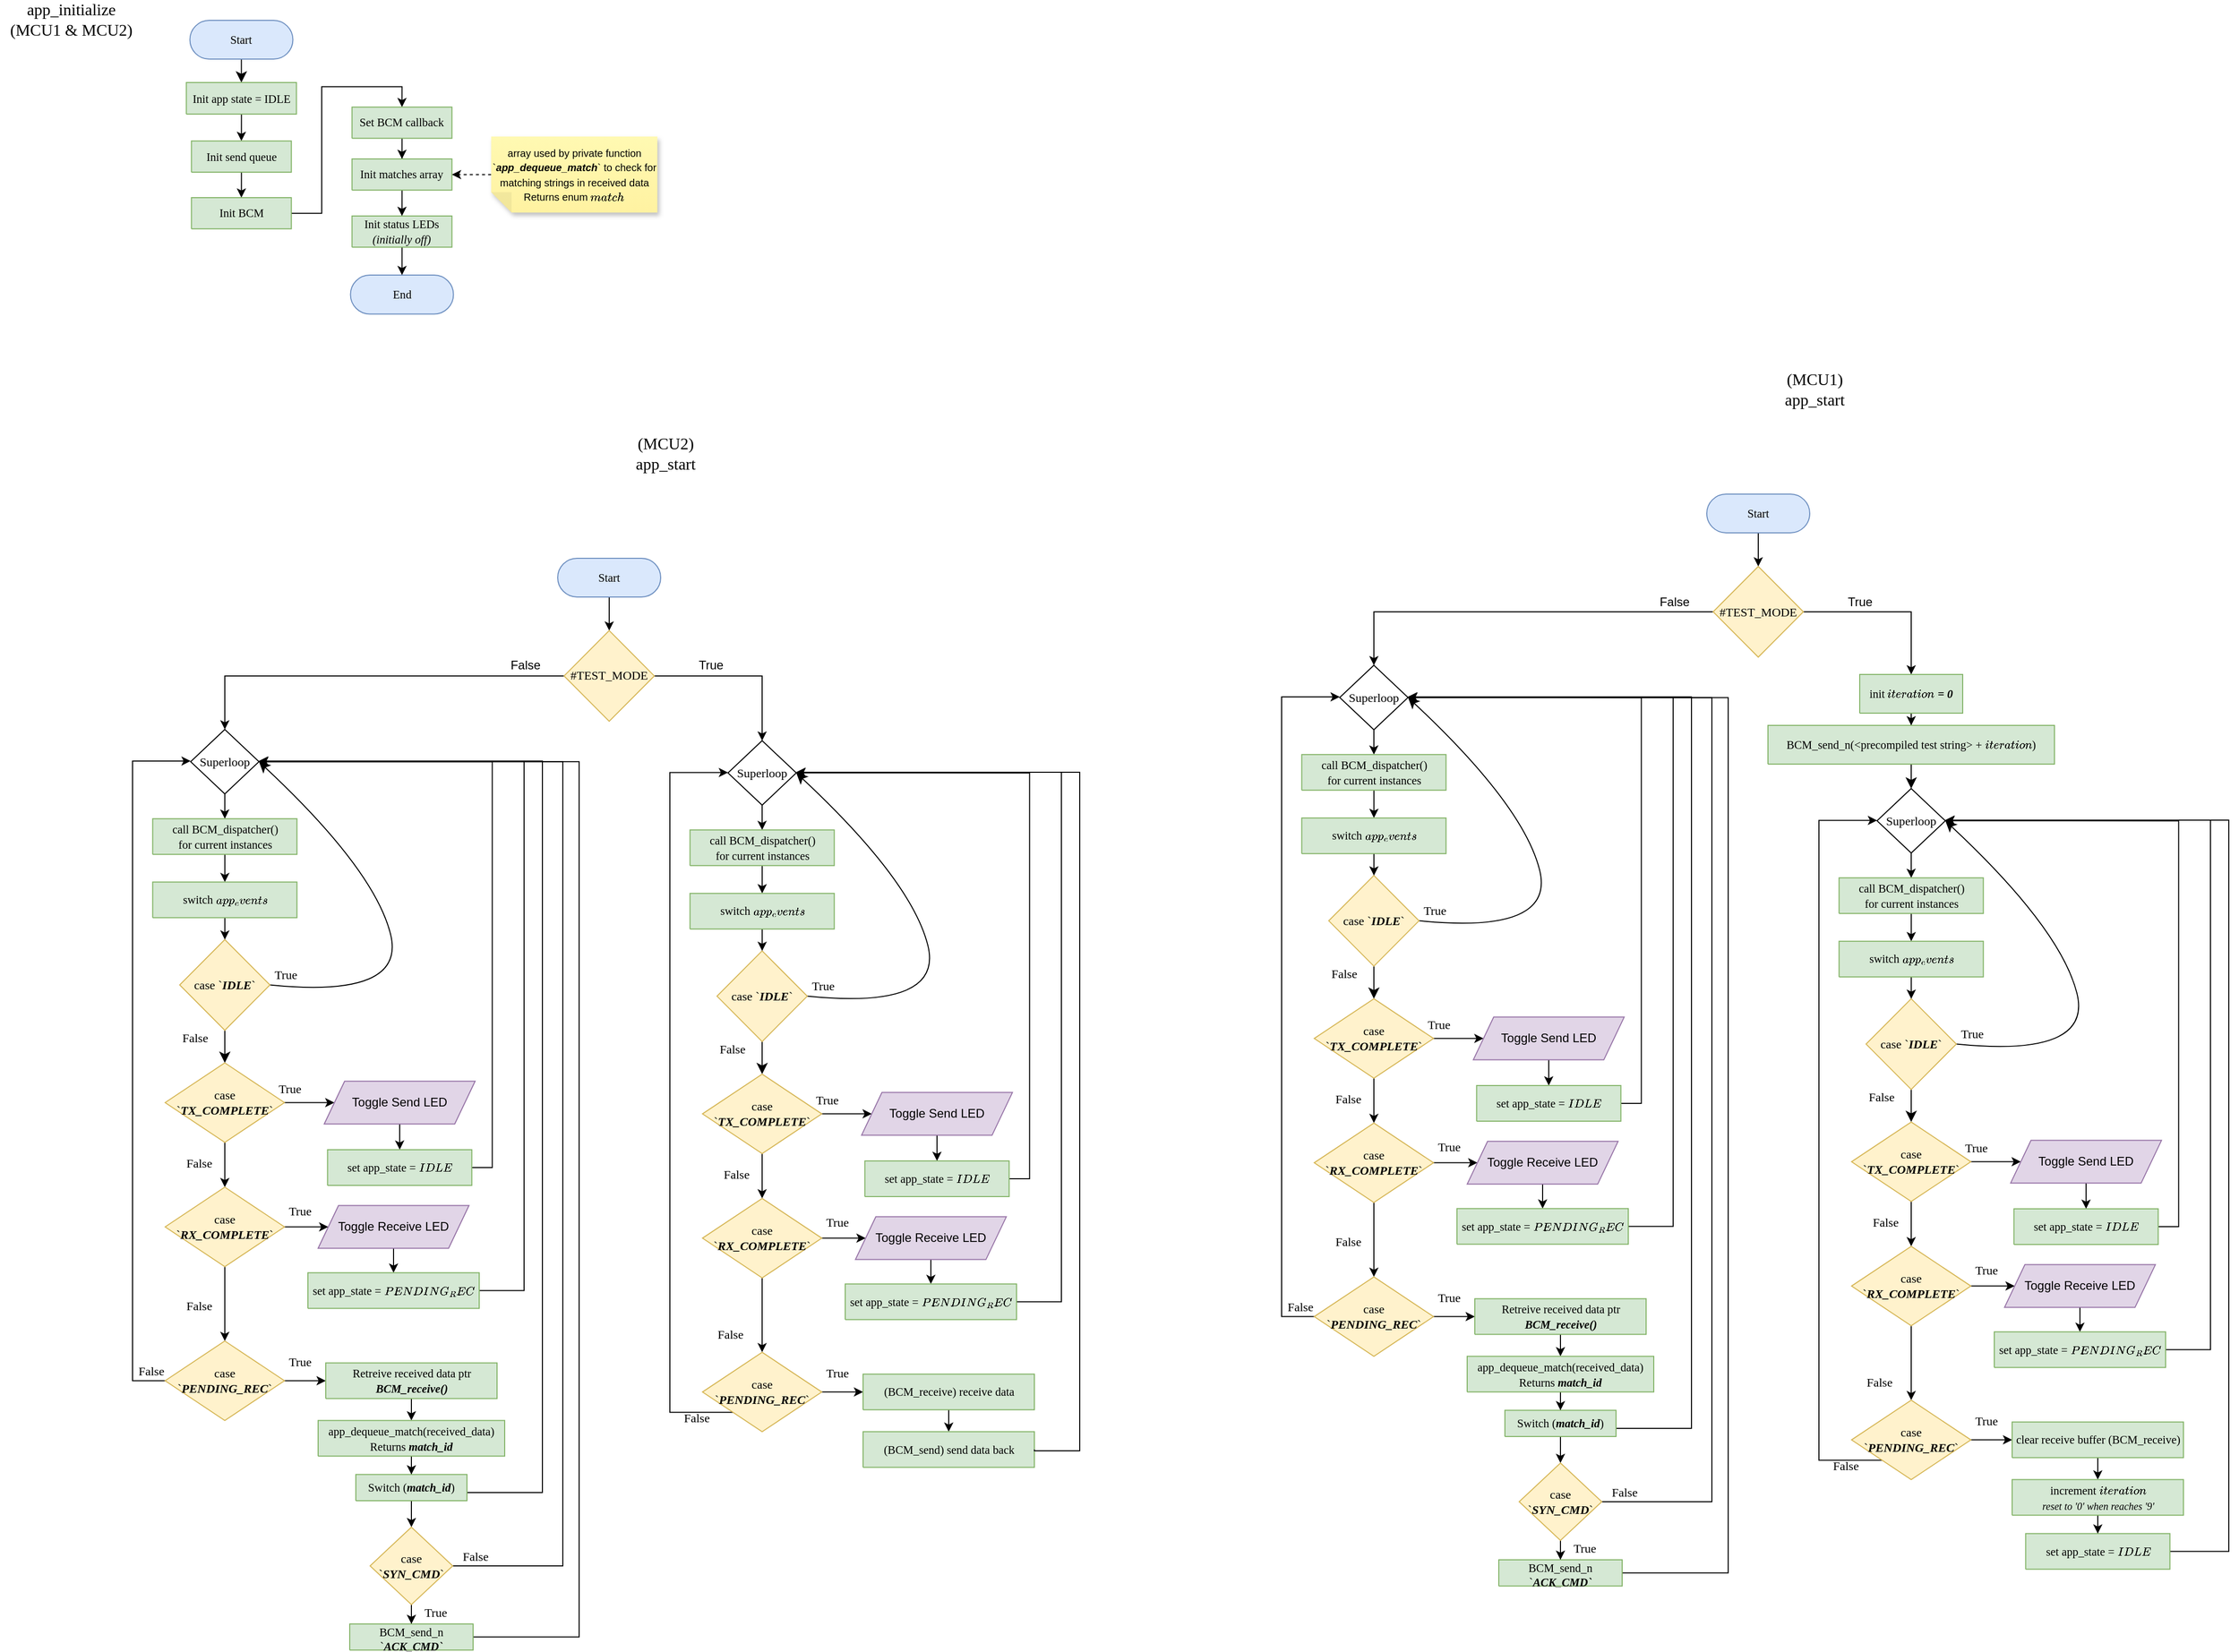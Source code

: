 <mxfile version="21.2.8" type="device">
  <diagram name="Page-1" id="7oLeeqB4X83rpsUO6XK-">
    <mxGraphModel dx="6578" dy="3558" grid="0" gridSize="10" guides="1" tooltips="1" connect="1" arrows="1" fold="1" page="1" pageScale="1" pageWidth="827" pageHeight="1169" math="0" shadow="0">
      <root>
        <mxCell id="0" />
        <mxCell id="1" parent="0" />
        <mxCell id="MiLEQ-yQkrviwAs_aEzq-76" value="(MCU1)&lt;br&gt;app_start" style="text;html=1;strokeColor=none;fillColor=none;align=center;verticalAlign=middle;whiteSpace=wrap;rounded=0;fontSize=16;fontColor=#000000;fontFamily=Calibri;" parent="1" vertex="1">
          <mxGeometry x="-663" y="-737.0" width="170" height="30" as="geometry" />
        </mxCell>
        <mxCell id="lFIIQ00Y4gTMDogE_Xks-12" style="edgeStyle=none;curved=1;rounded=0;orthogonalLoop=1;jettySize=auto;html=1;entryX=0.5;entryY=0;entryDx=0;entryDy=0;entryPerimeter=0;fontSize=12;startSize=8;endSize=8;" parent="1" source="Cari82qWPhB8FJyJu9n--68" target="lFIIQ00Y4gTMDogE_Xks-1" edge="1">
          <mxGeometry relative="1" as="geometry" />
        </mxCell>
        <UserObject label="&lt;div style=&quot;font-size: 1px&quot;&gt;&lt;font style=&quot;font-size: 11.29px; direction: ltr; letter-spacing: 0px; line-height: 120%; opacity: 1;&quot;&gt;Start&lt;br&gt;&lt;/font&gt;&lt;/div&gt;" Function="EN_DIO_Error_T DIO_init(uint8_t pinNumber, EN_DIO_PORT_T portNumber, EN_DIO_DIRECTION_T direction);" tags="Flowchart" id="Cari82qWPhB8FJyJu9n--68">
          <mxCell style="verticalAlign=middle;align=center;overflow=width;vsdxID=30;fillColor=#dae8fc;shape=stencil(tVLREoIgEPwaHnEQxsl3s/9gEpSJwDko7e+DsEkze2l627vdu5uFRaxyHe8FosR5sCcxqMZ3iO0Rpcp0ApQPCLEasUpaEC3Yi2lS3fOojOhsr3HDmObyMtsVcYqS29Qh5FEfklwrM5OXeUa/yjkcAwfr7TDpiyTfXvjkMR+Vw2A998qaBac5tAKHU1hq3i4oNwjRr9ofvayt/+Rk+yX/4iWA159KpXWKxJx/z0Bopfyw+g4=);strokeColor=#6c8ebf;spacingTop=-1;spacingBottom=-1;spacingLeft=-1;spacingRight=-1;points=[[0.5,1,0],[0.5,0,0],[0,0.5,0],[1,0.5,0]];labelBackgroundColor=none;rounded=1;html=1;whiteSpace=wrap;fontFamily=Calibri;" parent="1" vertex="1">
            <mxGeometry x="-2171.75" y="-1084" width="101" height="38" as="geometry" />
          </mxCell>
        </UserObject>
        <mxCell id="MiLEQ-yQkrviwAs_aEzq-80" value="app_initialize&lt;br&gt;(MCU1 &amp;amp; MCU2)" style="text;html=1;strokeColor=none;fillColor=none;align=center;verticalAlign=middle;whiteSpace=wrap;rounded=0;fontSize=16;fontFamily=Calibri;" parent="1" vertex="1">
          <mxGeometry x="-2357.25" y="-1100" width="138" height="30" as="geometry" />
        </mxCell>
        <mxCell id="3IBphvjYudPTPOBFQOcQ-11" style="edgeStyle=orthogonalEdgeStyle;rounded=0;orthogonalLoop=1;jettySize=auto;html=1;entryX=0.5;entryY=0;entryDx=0;entryDy=0;entryPerimeter=0;" parent="1" source="lFIIQ00Y4gTMDogE_Xks-1" target="3IBphvjYudPTPOBFQOcQ-1" edge="1">
          <mxGeometry relative="1" as="geometry" />
        </mxCell>
        <UserObject label="&lt;div style=&quot;&quot;&gt;&lt;span style=&quot;font-size: 11.29px;&quot;&gt;Init app state = IDLE&lt;/span&gt;&lt;/div&gt;" Function="EN_DIO_Error_T DIO_toggle(uint8_t pinNumber, EN_DIO_PORT_T portNumber);  " tags="Flowchart" id="lFIIQ00Y4gTMDogE_Xks-1">
          <mxCell style="verticalAlign=middle;align=center;overflow=width;vsdxID=274;fillColor=#d5e8d4;shape=stencil(nZBLDoAgDERP0z3SIyjew0SURgSD+Lu9kMZoXLhwN9O+tukAlrNpJg1SzDH4QW/URgNYgZTkjA4UkwJUgGXng+6DX1zLfmoymdXo17xh5zmRJ6Q42BWCfc2oJfdAr+Yv+AP9Cb7OJ3H/2JG1HNGz/84klThPVCc=);strokeColor=#82b366;spacingTop=-1;spacingBottom=-1;spacingLeft=-1;spacingRight=-1;points=[[0,0.5,0],[1,0.5,0],[0.5,1,0],[0.5,0,0]];labelBackgroundColor=none;rounded=1;html=1;whiteSpace=wrap;fontFamily=Calibri;" parent="1" vertex="1">
            <mxGeometry x="-2175.25" y="-1023" width="108" height="31" as="geometry" />
          </mxCell>
        </UserObject>
        <UserObject label="&lt;div style=&quot;font-size: 1px&quot;&gt;&lt;font style=&quot;font-size: 11.29px; direction: ltr; letter-spacing: 0px; line-height: 120%; opacity: 1;&quot;&gt;End&lt;br&gt;&lt;/font&gt;&lt;/div&gt;" Function="EN_DIO_Error_T DIO_init(uint8_t pinNumber, EN_DIO_PORT_T portNumber, EN_DIO_DIRECTION_T direction);" tags="Flowchart" id="lFIIQ00Y4gTMDogE_Xks-2">
          <mxCell style="verticalAlign=middle;align=center;overflow=width;vsdxID=30;fillColor=#dae8fc;shape=stencil(tVLREoIgEPwaHnEQxsl3s/9gEpSJwDko7e+DsEkze2l627vdu5uFRaxyHe8FosR5sCcxqMZ3iO0Rpcp0ApQPCLEasUpaEC3Yi2lS3fOojOhsr3HDmObyMtsVcYqS29Qh5FEfklwrM5OXeUa/yjkcAwfr7TDpiyTfXvjkMR+Vw2A998qaBac5tAKHU1hq3i4oNwjRr9ofvayt/+Rk+yX/4iWA159KpXWKxJx/z0Bopfyw+g4=);strokeColor=#6c8ebf;spacingTop=-1;spacingBottom=-1;spacingLeft=-1;spacingRight=-1;points=[[0.5,1,0],[0.5,0,0],[0,0.5,0],[1,0.5,0]];labelBackgroundColor=none;rounded=1;html=1;whiteSpace=wrap;fontFamily=Calibri;" parent="1" vertex="1">
            <mxGeometry x="-2014.25" y="-833.95" width="101" height="38.15" as="geometry" />
          </mxCell>
        </UserObject>
        <mxCell id="_OgBhQzUPCrYew9Ys8lD-7" style="edgeStyle=orthogonalEdgeStyle;rounded=0;orthogonalLoop=1;jettySize=auto;html=1;entryX=0.5;entryY=0;entryDx=0;entryDy=0;" edge="1" parent="1" source="lFIIQ00Y4gTMDogE_Xks-35" target="_OgBhQzUPCrYew9Ys8lD-6">
          <mxGeometry relative="1" as="geometry" />
        </mxCell>
        <UserObject label="&lt;div style=&quot;font-size: 1px&quot;&gt;&lt;font style=&quot;font-size: 11.29px; direction: ltr; letter-spacing: 0px; line-height: 120%; opacity: 1;&quot;&gt;Start&lt;br&gt;&lt;/font&gt;&lt;/div&gt;" Function="EN_DIO_Error_T DIO_port_write(EN_DIO_PORT_T portNumber, uint8_t byte, uint8_t mask)" tags="Flowchart" id="lFIIQ00Y4gTMDogE_Xks-35">
          <mxCell style="verticalAlign=middle;align=center;overflow=width;vsdxID=293;fillColor=#dae8fc;shape=stencil(tVLREoIgEPwaHnEQxsl3s/9gEpSJwDko7e+DsEkze2l627vdu5uFRaxyHe8FosR5sCcxqMZ3iO0Rpcp0ApQPCLEasUpaEC3Yi2lS3fOojOhsr3HDmObyMtsVcYqS29Qh5FEfklwrM5OXeUa/yjkcAwfr7TDpiyTfXvjkMR+Vw2A998qaBac5tAKHU1hq3i4oNwjRr9ofvayt/+Rk+yX/4iWA159KpXWKxJx/z0Bopfyw+g4=);strokeColor=#6c8ebf;spacingTop=-1;spacingBottom=-1;spacingLeft=-1;spacingRight=-1;points=[[0.5,1,0],[0.5,0,0],[0,0.5,0],[1,0.5,0]];labelBackgroundColor=none;rounded=1;html=1;whiteSpace=wrap;fontFamily=Calibri;" parent="1" vertex="1">
            <mxGeometry x="-684" y="-619.0" width="101" height="38" as="geometry" />
          </mxCell>
        </UserObject>
        <mxCell id="lFIIQ00Y4gTMDogE_Xks-81" style="edgeStyle=none;curved=1;rounded=0;orthogonalLoop=1;jettySize=auto;html=1;entryX=0.5;entryY=0;entryDx=0;entryDy=0;fontSize=12;startSize=8;endSize=8;" parent="1" source="lFIIQ00Y4gTMDogE_Xks-39" target="lFIIQ00Y4gTMDogE_Xks-80" edge="1">
          <mxGeometry relative="1" as="geometry" />
        </mxCell>
        <mxCell id="_jKht6pM0JxA7Lm3Wi_j-5" value="" style="edgeStyle=orthogonalEdgeStyle;rounded=0;orthogonalLoop=1;jettySize=auto;html=1;" parent="1" source="lFIIQ00Y4gTMDogE_Xks-80" target="_jKht6pM0JxA7Lm3Wi_j-4" edge="1">
          <mxGeometry relative="1" as="geometry" />
        </mxCell>
        <mxCell id="lFIIQ00Y4gTMDogE_Xks-80" value="Superloop" style="rhombus;whiteSpace=wrap;html=1;fontSize=12;fontFamily=Calibri;" parent="1" vertex="1">
          <mxGeometry x="-517" y="-330" width="67" height="63.3" as="geometry" />
        </mxCell>
        <mxCell id="lFIIQ00Y4gTMDogE_Xks-93" style="edgeStyle=none;curved=1;rounded=0;orthogonalLoop=1;jettySize=auto;html=1;entryX=1;entryY=0.5;entryDx=0;entryDy=0;fontSize=12;startSize=8;endSize=8;exitX=1;exitY=0.5;exitDx=0;exitDy=0;" parent="1" source="lFIIQ00Y4gTMDogE_Xks-82" target="lFIIQ00Y4gTMDogE_Xks-80" edge="1">
          <mxGeometry relative="1" as="geometry">
            <mxPoint x="-381.5" y="-59.2" as="targetPoint" />
            <Array as="points">
              <mxPoint x="-305" y="-65.7" />
              <mxPoint x="-337" y="-192.7" />
            </Array>
          </mxGeometry>
        </mxCell>
        <mxCell id="lFIIQ00Y4gTMDogE_Xks-102" style="edgeStyle=none;curved=1;rounded=0;orthogonalLoop=1;jettySize=auto;html=1;entryX=0.5;entryY=0;entryDx=0;entryDy=0;fontSize=12;startSize=8;endSize=8;" parent="1" source="lFIIQ00Y4gTMDogE_Xks-82" target="lFIIQ00Y4gTMDogE_Xks-83" edge="1">
          <mxGeometry relative="1" as="geometry" />
        </mxCell>
        <mxCell id="lFIIQ00Y4gTMDogE_Xks-82" value="case `&lt;b&gt;&lt;i&gt;IDLE&lt;/i&gt;&lt;/b&gt;`" style="rhombus;whiteSpace=wrap;html=1;fontSize=12;fontFamily=Calibri;fillColor=#fff2cc;strokeColor=#d6b656;" parent="1" vertex="1">
          <mxGeometry x="-527.75" y="-123.7" width="88.5" height="89" as="geometry" />
        </mxCell>
        <mxCell id="_jKht6pM0JxA7Lm3Wi_j-11" value="" style="edgeStyle=orthogonalEdgeStyle;rounded=0;orthogonalLoop=1;jettySize=auto;html=1;" parent="1" source="lFIIQ00Y4gTMDogE_Xks-83" target="_jKht6pM0JxA7Lm3Wi_j-10" edge="1">
          <mxGeometry relative="1" as="geometry" />
        </mxCell>
        <mxCell id="_jKht6pM0JxA7Lm3Wi_j-17" value="" style="edgeStyle=orthogonalEdgeStyle;rounded=0;orthogonalLoop=1;jettySize=auto;html=1;" parent="1" source="lFIIQ00Y4gTMDogE_Xks-83" target="_jKht6pM0JxA7Lm3Wi_j-16" edge="1">
          <mxGeometry relative="1" as="geometry" />
        </mxCell>
        <mxCell id="lFIIQ00Y4gTMDogE_Xks-83" value="case `&lt;b&gt;&lt;i&gt;TX_COMPLETE&lt;/i&gt;&lt;/b&gt;`" style="rhombus;whiteSpace=wrap;html=1;fontSize=12;fontFamily=Calibri;fillColor=#fff2cc;strokeColor=#d6b656;" parent="1" vertex="1">
          <mxGeometry x="-542" y="-2.7" width="117" height="78" as="geometry" />
        </mxCell>
        <mxCell id="3IBphvjYudPTPOBFQOcQ-13" style="edgeStyle=orthogonalEdgeStyle;rounded=0;orthogonalLoop=1;jettySize=auto;html=1;entryX=0.5;entryY=0;entryDx=0;entryDy=0;entryPerimeter=0;" parent="1" source="3IBphvjYudPTPOBFQOcQ-1" target="3IBphvjYudPTPOBFQOcQ-2" edge="1">
          <mxGeometry relative="1" as="geometry" />
        </mxCell>
        <UserObject label="&lt;div style=&quot;&quot;&gt;&lt;span style=&quot;font-size: 11.29px;&quot;&gt;Init send queue&lt;/span&gt;&lt;/div&gt;" Function="EN_DIO_Error_T DIO_toggle(uint8_t pinNumber, EN_DIO_PORT_T portNumber);  " tags="Flowchart" id="3IBphvjYudPTPOBFQOcQ-1">
          <mxCell style="verticalAlign=middle;align=center;overflow=width;vsdxID=274;fillColor=#d5e8d4;shape=stencil(nZBLDoAgDERP0z3SIyjew0SURgSD+Lu9kMZoXLhwN9O+tukAlrNpJg1SzDH4QW/URgNYgZTkjA4UkwJUgGXng+6DX1zLfmoymdXo17xh5zmRJ6Q42BWCfc2oJfdAr+Yv+AP9Cb7OJ3H/2JG1HNGz/84klThPVCc=);strokeColor=#82b366;spacingTop=-1;spacingBottom=-1;spacingLeft=-1;spacingRight=-1;points=[[0,0.5,0],[1,0.5,0],[0.5,1,0],[0.5,0,0]];labelBackgroundColor=none;rounded=1;html=1;whiteSpace=wrap;fontFamily=Calibri;" parent="1" vertex="1">
            <mxGeometry x="-2170.25" y="-965.65" width="98" height="30.65" as="geometry" />
          </mxCell>
        </UserObject>
        <mxCell id="_jKht6pM0JxA7Lm3Wi_j-3" style="edgeStyle=orthogonalEdgeStyle;rounded=0;orthogonalLoop=1;jettySize=auto;html=1;entryX=0.5;entryY=0;entryDx=0;entryDy=0;entryPerimeter=0;" parent="1" source="3IBphvjYudPTPOBFQOcQ-2" target="3IBphvjYudPTPOBFQOcQ-3" edge="1">
          <mxGeometry relative="1" as="geometry" />
        </mxCell>
        <UserObject label="&lt;div style=&quot;&quot;&gt;&lt;span style=&quot;font-size: 11.29px;&quot;&gt;Init BCM&lt;/span&gt;&lt;/div&gt;" Function="EN_DIO_Error_T DIO_toggle(uint8_t pinNumber, EN_DIO_PORT_T portNumber);  " tags="Flowchart" id="3IBphvjYudPTPOBFQOcQ-2">
          <mxCell style="verticalAlign=middle;align=center;overflow=width;vsdxID=274;fillColor=#d5e8d4;shape=stencil(nZBLDoAgDERP0z3SIyjew0SURgSD+Lu9kMZoXLhwN9O+tukAlrNpJg1SzDH4QW/URgNYgZTkjA4UkwJUgGXng+6DX1zLfmoymdXo17xh5zmRJ6Q42BWCfc2oJfdAr+Yv+AP9Cb7OJ3H/2JG1HNGz/84klThPVCc=);strokeColor=#82b366;spacingTop=-1;spacingBottom=-1;spacingLeft=-1;spacingRight=-1;points=[[0,0.5,0],[1,0.5,0],[0.5,1,0],[0.5,0,0]];labelBackgroundColor=none;rounded=1;html=1;whiteSpace=wrap;fontFamily=Calibri;" parent="1" vertex="1">
            <mxGeometry x="-2170.25" y="-910" width="98" height="30.65" as="geometry" />
          </mxCell>
        </UserObject>
        <mxCell id="_OgBhQzUPCrYew9Ys8lD-4" style="edgeStyle=orthogonalEdgeStyle;rounded=0;orthogonalLoop=1;jettySize=auto;html=1;entryX=0.5;entryY=0;entryDx=0;entryDy=0;entryPerimeter=0;" edge="1" parent="1" source="3IBphvjYudPTPOBFQOcQ-3" target="_OgBhQzUPCrYew9Ys8lD-1">
          <mxGeometry relative="1" as="geometry" />
        </mxCell>
        <UserObject label="&lt;div style=&quot;&quot;&gt;&lt;span style=&quot;font-size: 11.29px;&quot;&gt;Set BCM callback&lt;/span&gt;&lt;/div&gt;" Function="EN_DIO_Error_T DIO_toggle(uint8_t pinNumber, EN_DIO_PORT_T portNumber);  " tags="Flowchart" id="3IBphvjYudPTPOBFQOcQ-3">
          <mxCell style="verticalAlign=middle;align=center;overflow=width;vsdxID=274;fillColor=#d5e8d4;shape=stencil(nZBLDoAgDERP0z3SIyjew0SURgSD+Lu9kMZoXLhwN9O+tukAlrNpJg1SzDH4QW/URgNYgZTkjA4UkwJUgGXng+6DX1zLfmoymdXo17xh5zmRJ6Q42BWCfc2oJfdAr+Yv+AP9Cb7OJ3H/2JG1HNGz/84klThPVCc=);strokeColor=#82b366;spacingTop=-1;spacingBottom=-1;spacingLeft=-1;spacingRight=-1;points=[[0,0.5,0],[1,0.5,0],[0.5,1,0],[0.5,0,0]];labelBackgroundColor=none;rounded=1;html=1;whiteSpace=wrap;fontFamily=Calibri;" parent="1" vertex="1">
            <mxGeometry x="-2012.75" y="-998.85" width="98" height="30.65" as="geometry" />
          </mxCell>
        </UserObject>
        <mxCell id="_jKht6pM0JxA7Lm3Wi_j-1" value="" style="edgeStyle=orthogonalEdgeStyle;rounded=0;orthogonalLoop=1;jettySize=auto;html=1;" parent="1" source="3IBphvjYudPTPOBFQOcQ-4" target="lFIIQ00Y4gTMDogE_Xks-2" edge="1">
          <mxGeometry relative="1" as="geometry" />
        </mxCell>
        <UserObject label="&lt;div style=&quot;&quot;&gt;&lt;span style=&quot;font-size: 11.29px;&quot;&gt;Init status LEDs&lt;br&gt;&lt;i&gt;(initially off)&lt;/i&gt;&lt;/span&gt;&lt;/div&gt;" Function="EN_DIO_Error_T DIO_toggle(uint8_t pinNumber, EN_DIO_PORT_T portNumber);  " tags="Flowchart" id="3IBphvjYudPTPOBFQOcQ-4">
          <mxCell style="verticalAlign=middle;align=center;overflow=width;vsdxID=274;fillColor=#d5e8d4;shape=stencil(nZBLDoAgDERP0z3SIyjew0SURgSD+Lu9kMZoXLhwN9O+tukAlrNpJg1SzDH4QW/URgNYgZTkjA4UkwJUgGXng+6DX1zLfmoymdXo17xh5zmRJ6Q42BWCfc2oJfdAr+Yv+AP9Cb7OJ3H/2JG1HNGz/84klThPVCc=);strokeColor=#82b366;spacingTop=-1;spacingBottom=-1;spacingLeft=-1;spacingRight=-1;points=[[0,0.5,0],[1,0.5,0],[0.5,1,0],[0.5,0,0]];labelBackgroundColor=none;rounded=1;html=1;whiteSpace=wrap;fontFamily=Calibri;" parent="1" vertex="1">
            <mxGeometry x="-2012.75" y="-892.0" width="98" height="30.65" as="geometry" />
          </mxCell>
        </UserObject>
        <mxCell id="3IBphvjYudPTPOBFQOcQ-114" value="True" style="text;html=1;strokeColor=none;fillColor=none;align=center;verticalAlign=middle;whiteSpace=wrap;rounded=0;fontSize=12;fontFamily=Calibri;" parent="1" vertex="1">
          <mxGeometry x="-443.5" y="-96.7" width="39" height="16" as="geometry" />
        </mxCell>
        <mxCell id="3IBphvjYudPTPOBFQOcQ-115" value="True" style="text;html=1;strokeColor=none;fillColor=none;align=center;verticalAlign=middle;whiteSpace=wrap;rounded=0;fontSize=12;fontFamily=Calibri;" parent="1" vertex="1">
          <mxGeometry x="-439.25" y="14.65" width="39" height="16" as="geometry" />
        </mxCell>
        <mxCell id="3IBphvjYudPTPOBFQOcQ-116" value="False" style="text;html=1;strokeColor=none;fillColor=none;align=center;verticalAlign=middle;whiteSpace=wrap;rounded=0;fontSize=12;fontFamily=Calibri;" parent="1" vertex="1">
          <mxGeometry x="-527.75" y="88.3" width="39" height="16" as="geometry" />
        </mxCell>
        <mxCell id="3IBphvjYudPTPOBFQOcQ-117" value="False" style="text;html=1;strokeColor=none;fillColor=none;align=center;verticalAlign=middle;whiteSpace=wrap;rounded=0;fontSize=12;fontFamily=Calibri;" parent="1" vertex="1">
          <mxGeometry x="-532.0" y="-34.7" width="39" height="16" as="geometry" />
        </mxCell>
        <mxCell id="_jKht6pM0JxA7Lm3Wi_j-7" value="" style="edgeStyle=orthogonalEdgeStyle;rounded=0;orthogonalLoop=1;jettySize=auto;html=1;" parent="1" source="_jKht6pM0JxA7Lm3Wi_j-4" target="_jKht6pM0JxA7Lm3Wi_j-6" edge="1">
          <mxGeometry relative="1" as="geometry" />
        </mxCell>
        <UserObject label="&lt;div style=&quot;&quot;&gt;&lt;span style=&quot;font-size: 11.29px;&quot;&gt;call BCM_dispatcher()&lt;br&gt;for current instances&lt;/span&gt;&lt;/div&gt;" Function="EN_DIO_Error_T DIO_toggle(uint8_t pinNumber, EN_DIO_PORT_T portNumber);  " tags="Flowchart" id="_jKht6pM0JxA7Lm3Wi_j-4">
          <mxCell style="verticalAlign=middle;align=center;overflow=width;vsdxID=274;fillColor=#d5e8d4;shape=stencil(nZBLDoAgDERP0z3SIyjew0SURgSD+Lu9kMZoXLhwN9O+tukAlrNpJg1SzDH4QW/URgNYgZTkjA4UkwJUgGXng+6DX1zLfmoymdXo17xh5zmRJ6Q42BWCfc2oJfdAr+Yv+AP9Cb7OJ3H/2JG1HNGz/84klThPVCc=);strokeColor=#82b366;spacingTop=-1;spacingBottom=-1;spacingLeft=-1;spacingRight=-1;points=[[0,0.5,0],[1,0.5,0],[0.5,1,0],[0.5,0,0]];labelBackgroundColor=none;rounded=1;html=1;whiteSpace=wrap;fontFamily=Calibri;" parent="1" vertex="1">
            <mxGeometry x="-554.25" y="-242.35" width="141.5" height="35" as="geometry" />
          </mxCell>
        </UserObject>
        <mxCell id="_jKht6pM0JxA7Lm3Wi_j-8" value="" style="edgeStyle=orthogonalEdgeStyle;rounded=0;orthogonalLoop=1;jettySize=auto;html=1;" parent="1" source="_jKht6pM0JxA7Lm3Wi_j-6" target="lFIIQ00Y4gTMDogE_Xks-82" edge="1">
          <mxGeometry relative="1" as="geometry" />
        </mxCell>
        <UserObject label="&lt;div style=&quot;&quot;&gt;&lt;span style=&quot;font-size: 11.29px;&quot;&gt;switch `app_events`&lt;/span&gt;&lt;/div&gt;" Function="EN_DIO_Error_T DIO_toggle(uint8_t pinNumber, EN_DIO_PORT_T portNumber);  " tags="Flowchart" id="_jKht6pM0JxA7Lm3Wi_j-6">
          <mxCell style="verticalAlign=middle;align=center;overflow=width;vsdxID=274;fillColor=#d5e8d4;shape=stencil(nZBLDoAgDERP0z3SIyjew0SURgSD+Lu9kMZoXLhwN9O+tukAlrNpJg1SzDH4QW/URgNYgZTkjA4UkwJUgGXng+6DX1zLfmoymdXo17xh5zmRJ6Q42BWCfc2oJfdAr+Yv+AP9Cb7OJ3H/2JG1HNGz/84klThPVCc=);strokeColor=#82b366;spacingTop=-1;spacingBottom=-1;spacingLeft=-1;spacingRight=-1;points=[[0,0.5,0],[1,0.5,0],[0.5,1,0],[0.5,0,0]];labelBackgroundColor=none;rounded=1;html=1;whiteSpace=wrap;fontFamily=Calibri;" parent="1" vertex="1">
            <mxGeometry x="-554.25" y="-180.15" width="141.5" height="35" as="geometry" />
          </mxCell>
        </UserObject>
        <mxCell id="_jKht6pM0JxA7Lm3Wi_j-13" value="" style="edgeStyle=orthogonalEdgeStyle;rounded=0;orthogonalLoop=1;jettySize=auto;html=1;" parent="1" source="_jKht6pM0JxA7Lm3Wi_j-10" target="_jKht6pM0JxA7Lm3Wi_j-12" edge="1">
          <mxGeometry relative="1" as="geometry" />
        </mxCell>
        <mxCell id="_jKht6pM0JxA7Lm3Wi_j-10" value="Toggle Send LED" style="shape=parallelogram;perimeter=parallelogramPerimeter;whiteSpace=wrap;html=1;fixedSize=1;fillColor=#e1d5e7;strokeColor=#9673a6;" parent="1" vertex="1">
          <mxGeometry x="-386" y="15.3" width="148" height="42" as="geometry" />
        </mxCell>
        <mxCell id="_jKht6pM0JxA7Lm3Wi_j-15" style="edgeStyle=orthogonalEdgeStyle;rounded=0;orthogonalLoop=1;jettySize=auto;html=1;entryX=1;entryY=0.5;entryDx=0;entryDy=0;exitX=1;exitY=0.5;exitDx=0;exitDy=0;exitPerimeter=0;" parent="1" source="_jKht6pM0JxA7Lm3Wi_j-12" target="lFIIQ00Y4gTMDogE_Xks-80" edge="1">
          <mxGeometry relative="1" as="geometry" />
        </mxCell>
        <UserObject label="&lt;div style=&quot;&quot;&gt;&lt;span style=&quot;font-size: 11.29px;&quot;&gt;set app_state = `IDLE`&lt;/span&gt;&lt;/div&gt;" Function="EN_DIO_Error_T DIO_toggle(uint8_t pinNumber, EN_DIO_PORT_T portNumber);  " tags="Flowchart" id="_jKht6pM0JxA7Lm3Wi_j-12">
          <mxCell style="verticalAlign=middle;align=center;overflow=width;vsdxID=274;fillColor=#d5e8d4;shape=stencil(nZBLDoAgDERP0z3SIyjew0SURgSD+Lu9kMZoXLhwN9O+tukAlrNpJg1SzDH4QW/URgNYgZTkjA4UkwJUgGXng+6DX1zLfmoymdXo17xh5zmRJ6Q42BWCfc2oJfdAr+Yv+AP9Cb7OJ3H/2JG1HNGz/84klThPVCc=);strokeColor=#82b366;spacingTop=-1;spacingBottom=-1;spacingLeft=-1;spacingRight=-1;points=[[0,0.5,0],[1,0.5,0],[0.5,1,0],[0.5,0,0]];labelBackgroundColor=none;rounded=1;html=1;whiteSpace=wrap;fontFamily=Calibri;" parent="1" vertex="1">
            <mxGeometry x="-382.75" y="82.5" width="141.5" height="35" as="geometry" />
          </mxCell>
        </UserObject>
        <mxCell id="_jKht6pM0JxA7Lm3Wi_j-20" value="" style="edgeStyle=orthogonalEdgeStyle;rounded=0;orthogonalLoop=1;jettySize=auto;html=1;" parent="1" source="_jKht6pM0JxA7Lm3Wi_j-16" target="_jKht6pM0JxA7Lm3Wi_j-19" edge="1">
          <mxGeometry relative="1" as="geometry" />
        </mxCell>
        <mxCell id="_jKht6pM0JxA7Lm3Wi_j-25" value="" style="edgeStyle=orthogonalEdgeStyle;rounded=0;orthogonalLoop=1;jettySize=auto;html=1;" parent="1" source="_jKht6pM0JxA7Lm3Wi_j-16" target="_jKht6pM0JxA7Lm3Wi_j-24" edge="1">
          <mxGeometry relative="1" as="geometry" />
        </mxCell>
        <mxCell id="_jKht6pM0JxA7Lm3Wi_j-16" value="case `&lt;b&gt;&lt;i&gt;RX_COMPLETE&lt;/i&gt;&lt;/b&gt;`" style="rhombus;whiteSpace=wrap;html=1;fontSize=12;fontFamily=Calibri;fillColor=#fff2cc;strokeColor=#d6b656;" parent="1" vertex="1">
          <mxGeometry x="-542" y="119.3" width="117" height="78" as="geometry" />
        </mxCell>
        <mxCell id="_jKht6pM0JxA7Lm3Wi_j-18" value="True" style="text;html=1;strokeColor=none;fillColor=none;align=center;verticalAlign=middle;whiteSpace=wrap;rounded=0;fontSize=12;fontFamily=Calibri;" parent="1" vertex="1">
          <mxGeometry x="-429.0" y="135.3" width="39" height="16" as="geometry" />
        </mxCell>
        <mxCell id="_jKht6pM0JxA7Lm3Wi_j-22" value="" style="edgeStyle=orthogonalEdgeStyle;rounded=0;orthogonalLoop=1;jettySize=auto;html=1;" parent="1" source="_jKht6pM0JxA7Lm3Wi_j-19" target="_jKht6pM0JxA7Lm3Wi_j-21" edge="1">
          <mxGeometry relative="1" as="geometry" />
        </mxCell>
        <mxCell id="_jKht6pM0JxA7Lm3Wi_j-19" value="Toggle Receive LED" style="shape=parallelogram;perimeter=parallelogramPerimeter;whiteSpace=wrap;html=1;fixedSize=1;fillColor=#e1d5e7;strokeColor=#9673a6;" parent="1" vertex="1">
          <mxGeometry x="-392" y="137.3" width="148" height="42" as="geometry" />
        </mxCell>
        <mxCell id="_jKht6pM0JxA7Lm3Wi_j-23" style="edgeStyle=orthogonalEdgeStyle;rounded=0;orthogonalLoop=1;jettySize=auto;html=1;entryX=1;entryY=0.5;entryDx=0;entryDy=0;exitX=1;exitY=0.5;exitDx=0;exitDy=0;exitPerimeter=0;" parent="1" source="_jKht6pM0JxA7Lm3Wi_j-21" target="lFIIQ00Y4gTMDogE_Xks-80" edge="1">
          <mxGeometry relative="1" as="geometry">
            <Array as="points">
              <mxPoint x="-190" y="221" />
              <mxPoint x="-190" y="-299" />
              <mxPoint x="-450" y="-299" />
            </Array>
          </mxGeometry>
        </mxCell>
        <UserObject label="&lt;div style=&quot;&quot;&gt;&lt;span style=&quot;font-size: 11.29px;&quot;&gt;set app_state = `PENDING_REC`&lt;/span&gt;&lt;/div&gt;" Function="EN_DIO_Error_T DIO_toggle(uint8_t pinNumber, EN_DIO_PORT_T portNumber);  " tags="Flowchart" id="_jKht6pM0JxA7Lm3Wi_j-21">
          <mxCell style="verticalAlign=middle;align=center;overflow=width;vsdxID=274;fillColor=#d5e8d4;shape=stencil(nZBLDoAgDERP0z3SIyjew0SURgSD+Lu9kMZoXLhwN9O+tukAlrNpJg1SzDH4QW/URgNYgZTkjA4UkwJUgGXng+6DX1zLfmoymdXo17xh5zmRJ6Q42BWCfc2oJfdAr+Yv+AP9Cb7OJ3H/2JG1HNGz/84klThPVCc=);strokeColor=#82b366;spacingTop=-1;spacingBottom=-1;spacingLeft=-1;spacingRight=-1;points=[[0,0.5,0],[1,0.5,0],[0.5,1,0],[0.5,0,0]];labelBackgroundColor=none;rounded=1;html=1;whiteSpace=wrap;fontFamily=Calibri;" parent="1" vertex="1">
            <mxGeometry x="-402" y="203.3" width="168" height="35" as="geometry" />
          </mxCell>
        </UserObject>
        <mxCell id="_jKht6pM0JxA7Lm3Wi_j-29" value="" style="edgeStyle=orthogonalEdgeStyle;rounded=0;orthogonalLoop=1;jettySize=auto;html=1;" parent="1" source="_jKht6pM0JxA7Lm3Wi_j-24" target="_jKht6pM0JxA7Lm3Wi_j-28" edge="1">
          <mxGeometry relative="1" as="geometry" />
        </mxCell>
        <mxCell id="_jKht6pM0JxA7Lm3Wi_j-37" style="edgeStyle=orthogonalEdgeStyle;rounded=0;orthogonalLoop=1;jettySize=auto;html=1;entryX=0;entryY=0.5;entryDx=0;entryDy=0;" parent="1" source="_jKht6pM0JxA7Lm3Wi_j-24" target="lFIIQ00Y4gTMDogE_Xks-80" edge="1">
          <mxGeometry relative="1" as="geometry">
            <Array as="points">
              <mxPoint x="-574" y="329.3" />
              <mxPoint x="-574" y="-298.7" />
              <mxPoint x="-517" y="-298.7" />
            </Array>
          </mxGeometry>
        </mxCell>
        <mxCell id="_jKht6pM0JxA7Lm3Wi_j-24" value="case `&lt;b&gt;&lt;i&gt;PENDING_REC&lt;/i&gt;&lt;/b&gt;`" style="rhombus;whiteSpace=wrap;html=1;fontSize=12;fontFamily=Calibri;fillColor=#fff2cc;strokeColor=#d6b656;" parent="1" vertex="1">
          <mxGeometry x="-542" y="270.3" width="117" height="78" as="geometry" />
        </mxCell>
        <mxCell id="_jKht6pM0JxA7Lm3Wi_j-26" value="False" style="text;html=1;strokeColor=none;fillColor=none;align=center;verticalAlign=middle;whiteSpace=wrap;rounded=0;fontSize=12;fontFamily=Calibri;" parent="1" vertex="1">
          <mxGeometry x="-534.0" y="245.3" width="39" height="16" as="geometry" />
        </mxCell>
        <mxCell id="_jKht6pM0JxA7Lm3Wi_j-27" value="True" style="text;html=1;strokeColor=none;fillColor=none;align=center;verticalAlign=middle;whiteSpace=wrap;rounded=0;fontSize=12;fontFamily=Calibri;" parent="1" vertex="1">
          <mxGeometry x="-429.0" y="283.3" width="39" height="16" as="geometry" />
        </mxCell>
        <mxCell id="_jKht6pM0JxA7Lm3Wi_j-33" style="edgeStyle=orthogonalEdgeStyle;rounded=0;orthogonalLoop=1;jettySize=auto;html=1;entryX=0.5;entryY=0;entryDx=0;entryDy=0;entryPerimeter=0;" parent="1" source="_jKht6pM0JxA7Lm3Wi_j-28" target="_jKht6pM0JxA7Lm3Wi_j-30" edge="1">
          <mxGeometry relative="1" as="geometry" />
        </mxCell>
        <UserObject label="&lt;div style=&quot;&quot;&gt;&lt;span style=&quot;font-size: 11.29px;&quot;&gt;clear receive buffer (BCM_receive)&lt;/span&gt;&lt;/div&gt;" Function="EN_DIO_Error_T DIO_toggle(uint8_t pinNumber, EN_DIO_PORT_T portNumber);  " tags="Flowchart" id="_jKht6pM0JxA7Lm3Wi_j-28">
          <mxCell style="verticalAlign=middle;align=center;overflow=width;vsdxID=274;fillColor=#d5e8d4;shape=stencil(nZBLDoAgDERP0z3SIyjew0SURgSD+Lu9kMZoXLhwN9O+tukAlrNpJg1SzDH4QW/URgNYgZTkjA4UkwJUgGXng+6DX1zLfmoymdXo17xh5zmRJ6Q42BWCfc2oJfdAr+Yv+AP9Cb7OJ3H/2JG1HNGz/84klThPVCc=);strokeColor=#82b366;spacingTop=-1;spacingBottom=-1;spacingLeft=-1;spacingRight=-1;points=[[0,0.5,0],[1,0.5,0],[0.5,1,0],[0.5,0,0]];labelBackgroundColor=none;rounded=1;html=1;whiteSpace=wrap;fontFamily=Calibri;" parent="1" vertex="1">
            <mxGeometry x="-384.5" y="291.8" width="168" height="35" as="geometry" />
          </mxCell>
        </UserObject>
        <mxCell id="_jKht6pM0JxA7Lm3Wi_j-34" style="edgeStyle=orthogonalEdgeStyle;rounded=0;orthogonalLoop=1;jettySize=auto;html=1;entryX=0.5;entryY=0;entryDx=0;entryDy=0;entryPerimeter=0;" parent="1" source="_jKht6pM0JxA7Lm3Wi_j-30" target="_jKht6pM0JxA7Lm3Wi_j-31" edge="1">
          <mxGeometry relative="1" as="geometry" />
        </mxCell>
        <UserObject label="&lt;div style=&quot;&quot;&gt;&lt;span style=&quot;font-size: 11.29px;&quot;&gt;increment &lt;/span&gt;&lt;i style=&quot;font-size: 11.29px; font-weight: bold;&quot;&gt;`iteration`&lt;/i&gt;&lt;br&gt;&lt;i style=&quot;&quot;&gt;&lt;font style=&quot;font-size: 10px;&quot;&gt;reset to &#39;0&#39; when reaches &#39;9&#39;&lt;/font&gt;&lt;/i&gt;&lt;/div&gt;" Function="EN_DIO_Error_T DIO_toggle(uint8_t pinNumber, EN_DIO_PORT_T portNumber);  " tags="Flowchart" id="_jKht6pM0JxA7Lm3Wi_j-30">
          <mxCell style="verticalAlign=middle;align=center;overflow=width;vsdxID=274;fillColor=#d5e8d4;shape=stencil(nZBLDoAgDERP0z3SIyjew0SURgSD+Lu9kMZoXLhwN9O+tukAlrNpJg1SzDH4QW/URgNYgZTkjA4UkwJUgGXng+6DX1zLfmoymdXo17xh5zmRJ6Q42BWCfc2oJfdAr+Yv+AP9Cb7OJ3H/2JG1HNGz/84klThPVCc=);strokeColor=#82b366;spacingTop=-1;spacingBottom=-1;spacingLeft=-1;spacingRight=-1;points=[[0,0.5,0],[1,0.5,0],[0.5,1,0],[0.5,0,0]];labelBackgroundColor=none;rounded=1;html=1;whiteSpace=wrap;fontFamily=Calibri;" parent="1" vertex="1">
            <mxGeometry x="-384.5" y="348.3" width="168" height="35" as="geometry" />
          </mxCell>
        </UserObject>
        <mxCell id="_jKht6pM0JxA7Lm3Wi_j-35" style="edgeStyle=orthogonalEdgeStyle;rounded=0;orthogonalLoop=1;jettySize=auto;html=1;entryX=1;entryY=0.5;entryDx=0;entryDy=0;exitX=1;exitY=0.5;exitDx=0;exitDy=0;exitPerimeter=0;" parent="1" source="_jKht6pM0JxA7Lm3Wi_j-31" target="lFIIQ00Y4gTMDogE_Xks-80" edge="1">
          <mxGeometry relative="1" as="geometry">
            <Array as="points">
              <mxPoint x="-172" y="419" />
              <mxPoint x="-172" y="-299" />
              <mxPoint x="-450" y="-299" />
            </Array>
          </mxGeometry>
        </mxCell>
        <UserObject label="&lt;div style=&quot;&quot;&gt;&lt;span style=&quot;font-size: 11.29px;&quot;&gt;set app_state = `IDLE`&lt;/span&gt;&lt;/div&gt;" Function="EN_DIO_Error_T DIO_toggle(uint8_t pinNumber, EN_DIO_PORT_T portNumber);  " tags="Flowchart" id="_jKht6pM0JxA7Lm3Wi_j-31">
          <mxCell style="verticalAlign=middle;align=center;overflow=width;vsdxID=274;fillColor=#d5e8d4;shape=stencil(nZBLDoAgDERP0z3SIyjew0SURgSD+Lu9kMZoXLhwN9O+tukAlrNpJg1SzDH4QW/URgNYgZTkjA4UkwJUgGXng+6DX1zLfmoymdXo17xh5zmRJ6Q42BWCfc2oJfdAr+Yv+AP9Cb7OJ3H/2JG1HNGz/84klThPVCc=);strokeColor=#82b366;spacingTop=-1;spacingBottom=-1;spacingLeft=-1;spacingRight=-1;points=[[0,0.5,0],[1,0.5,0],[0.5,1,0],[0.5,0,0]];labelBackgroundColor=none;rounded=1;html=1;whiteSpace=wrap;fontFamily=Calibri;" parent="1" vertex="1">
            <mxGeometry x="-371.25" y="401.3" width="141.5" height="35" as="geometry" />
          </mxCell>
        </UserObject>
        <mxCell id="_jKht6pM0JxA7Lm3Wi_j-36" value="False" style="text;html=1;strokeColor=none;fillColor=none;align=center;verticalAlign=middle;whiteSpace=wrap;rounded=0;fontSize=12;fontFamily=Calibri;" parent="1" vertex="1">
          <mxGeometry x="-566.75" y="326.8" width="39" height="16" as="geometry" />
        </mxCell>
        <mxCell id="_OgBhQzUPCrYew9Ys8lD-5" style="edgeStyle=orthogonalEdgeStyle;rounded=0;orthogonalLoop=1;jettySize=auto;html=1;entryX=0.5;entryY=0;entryDx=0;entryDy=0;entryPerimeter=0;" edge="1" parent="1" source="_OgBhQzUPCrYew9Ys8lD-1" target="3IBphvjYudPTPOBFQOcQ-4">
          <mxGeometry relative="1" as="geometry" />
        </mxCell>
        <UserObject label="&lt;div style=&quot;&quot;&gt;&lt;span style=&quot;font-size: 11.29px;&quot;&gt;Init matches array&lt;/span&gt;&lt;/div&gt;" Function="EN_DIO_Error_T DIO_toggle(uint8_t pinNumber, EN_DIO_PORT_T portNumber);  " tags="Flowchart" id="_OgBhQzUPCrYew9Ys8lD-1">
          <mxCell style="verticalAlign=middle;align=center;overflow=width;vsdxID=274;fillColor=#d5e8d4;shape=stencil(nZBLDoAgDERP0z3SIyjew0SURgSD+Lu9kMZoXLhwN9O+tukAlrNpJg1SzDH4QW/URgNYgZTkjA4UkwJUgGXng+6DX1zLfmoymdXo17xh5zmRJ6Q42BWCfc2oJfdAr+Yv+AP9Cb7OJ3H/2JG1HNGz/84klThPVCc=);strokeColor=#82b366;spacingTop=-1;spacingBottom=-1;spacingLeft=-1;spacingRight=-1;points=[[0,0.5,0],[1,0.5,0],[0.5,1,0],[0.5,0,0]];labelBackgroundColor=none;rounded=1;html=1;whiteSpace=wrap;fontFamily=Calibri;" vertex="1" parent="1">
            <mxGeometry x="-2012.75" y="-948.0" width="98" height="30.65" as="geometry" />
          </mxCell>
        </UserObject>
        <mxCell id="_OgBhQzUPCrYew9Ys8lD-3" style="edgeStyle=orthogonalEdgeStyle;rounded=0;orthogonalLoop=1;jettySize=auto;html=1;entryX=1;entryY=0.5;entryDx=0;entryDy=0;entryPerimeter=0;dashed=1;" edge="1" parent="1" source="_OgBhQzUPCrYew9Ys8lD-2" target="_OgBhQzUPCrYew9Ys8lD-1">
          <mxGeometry relative="1" as="geometry" />
        </mxCell>
        <mxCell id="_OgBhQzUPCrYew9Ys8lD-2" value="&lt;font style=&quot;font-size: 10px;&quot;&gt;array used by private function `&lt;b&gt;&lt;i&gt;app_dequeue_match&lt;/i&gt;&lt;/b&gt;` to check for matching strings in received data&lt;br&gt;Returns enum &lt;i&gt;&lt;b&gt;`match_id`&lt;/b&gt;&lt;/i&gt;&lt;/font&gt;" style="shape=note;whiteSpace=wrap;html=1;backgroundOutline=1;fontColor=#000000;darkOpacity=0.05;fillColor=#FFF9B2;strokeColor=none;fillStyle=solid;direction=west;gradientDirection=north;gradientColor=#FFF2A1;shadow=1;size=20;pointerEvents=1;" vertex="1" parent="1">
          <mxGeometry x="-1876.25" y="-970.01" width="163" height="74.67" as="geometry" />
        </mxCell>
        <mxCell id="_OgBhQzUPCrYew9Ys8lD-11" style="edgeStyle=orthogonalEdgeStyle;rounded=0;orthogonalLoop=1;jettySize=auto;html=1;entryX=0.5;entryY=0;entryDx=0;entryDy=0;entryPerimeter=0;" edge="1" parent="1" source="_OgBhQzUPCrYew9Ys8lD-6" target="_OgBhQzUPCrYew9Ys8lD-10">
          <mxGeometry relative="1" as="geometry" />
        </mxCell>
        <mxCell id="_OgBhQzUPCrYew9Ys8lD-99" style="edgeStyle=orthogonalEdgeStyle;rounded=0;orthogonalLoop=1;jettySize=auto;html=1;entryX=0.5;entryY=0;entryDx=0;entryDy=0;" edge="1" parent="1" source="_OgBhQzUPCrYew9Ys8lD-6" target="_OgBhQzUPCrYew9Ys8lD-59">
          <mxGeometry relative="1" as="geometry" />
        </mxCell>
        <mxCell id="_OgBhQzUPCrYew9Ys8lD-6" value="#TEST_MODE" style="rhombus;whiteSpace=wrap;html=1;fontSize=12;fontFamily=Calibri;fillColor=#fff2cc;strokeColor=#d6b656;" vertex="1" parent="1">
          <mxGeometry x="-677.75" y="-548" width="88.5" height="89" as="geometry" />
        </mxCell>
        <mxCell id="_OgBhQzUPCrYew9Ys8lD-9" value="True" style="text;html=1;strokeColor=none;fillColor=none;align=center;verticalAlign=middle;whiteSpace=wrap;rounded=0;" vertex="1" parent="1">
          <mxGeometry x="-554.25" y="-522" width="41" height="17" as="geometry" />
        </mxCell>
        <mxCell id="_OgBhQzUPCrYew9Ys8lD-14" style="edgeStyle=orthogonalEdgeStyle;rounded=0;orthogonalLoop=1;jettySize=auto;html=1;entryX=0.5;entryY=0;entryDx=0;entryDy=0;entryPerimeter=0;" edge="1" parent="1" source="_OgBhQzUPCrYew9Ys8lD-10" target="lFIIQ00Y4gTMDogE_Xks-39">
          <mxGeometry relative="1" as="geometry" />
        </mxCell>
        <UserObject label="&lt;div style=&quot;&quot;&gt;&lt;span style=&quot;font-size: 11.29px;&quot;&gt;init &lt;b style=&quot;font-style: italic;&quot;&gt;`iteration` = 0&lt;/b&gt;&lt;/span&gt;&lt;/div&gt;" Function="EN_DIO_Error_T DIO_port_write(EN_DIO_PORT_T portNumber, uint8_t byte, uint8_t mask)" tags="Flowchart" id="_OgBhQzUPCrYew9Ys8lD-10">
          <mxCell style="verticalAlign=middle;align=center;overflow=width;vsdxID=309;fillColor=#d5e8d4;shape=stencil(nZBLDoAgDERP0z3SIyjew0SURgSD+Lu9kMZoXLhwN9O+tukAlrNpJg1SzDH4QW/URgNYgZTkjA4UkwJUgGXng+6DX1zLfmoymdXo17xh5zmRJ6Q42BWCfc2oJfdAr+Yv+AP9Cb7OJ3H/2JG1HNGz/84klThPVCc=);strokeColor=#82b366;spacingTop=-1;spacingBottom=-1;spacingLeft=-1;spacingRight=-1;points=[[0,0.5,0],[1,0.5,0],[0.5,1,0],[0.5,0,0]];labelBackgroundColor=none;rounded=1;html=1;whiteSpace=wrap;fontFamily=Calibri;" vertex="1" parent="1">
            <mxGeometry x="-534" y="-442" width="101" height="38" as="geometry" />
          </mxCell>
        </UserObject>
        <UserObject label="&lt;div style=&quot;&quot;&gt;&lt;span style=&quot;font-size: 11.29px;&quot;&gt;BCM_send_n(&amp;lt;precompiled test string&amp;gt; + &lt;b style=&quot;&quot;&gt;&lt;i&gt;`iteration`&lt;/i&gt;&lt;/b&gt;)&lt;/span&gt;&lt;/div&gt;" Function="EN_DIO_Error_T DIO_port_write(EN_DIO_PORT_T portNumber, uint8_t byte, uint8_t mask)" tags="Flowchart" id="lFIIQ00Y4gTMDogE_Xks-39">
          <mxCell style="verticalAlign=middle;align=center;overflow=width;vsdxID=309;fillColor=#d5e8d4;shape=stencil(nZBLDoAgDERP0z3SIyjew0SURgSD+Lu9kMZoXLhwN9O+tukAlrNpJg1SzDH4QW/URgNYgZTkjA4UkwJUgGXng+6DX1zLfmoymdXo17xh5zmRJ6Q42BWCfc2oJfdAr+Yv+AP9Cb7OJ3H/2JG1HNGz/84klThPVCc=);strokeColor=#82b366;spacingTop=-1;spacingBottom=-1;spacingLeft=-1;spacingRight=-1;points=[[0,0.5,0],[1,0.5,0],[0.5,1,0],[0.5,0,0]];labelBackgroundColor=none;rounded=1;html=1;whiteSpace=wrap;fontFamily=Calibri;" parent="1" vertex="1">
            <mxGeometry x="-624" y="-392" width="281" height="38" as="geometry" />
          </mxCell>
        </UserObject>
        <mxCell id="_OgBhQzUPCrYew9Ys8lD-58" value="" style="edgeStyle=orthogonalEdgeStyle;rounded=0;orthogonalLoop=1;jettySize=auto;html=1;" edge="1" source="_OgBhQzUPCrYew9Ys8lD-59" target="_OgBhQzUPCrYew9Ys8lD-71" parent="1">
          <mxGeometry relative="1" as="geometry" />
        </mxCell>
        <mxCell id="_OgBhQzUPCrYew9Ys8lD-59" value="Superloop" style="rhombus;whiteSpace=wrap;html=1;fontSize=12;fontFamily=Calibri;" vertex="1" parent="1">
          <mxGeometry x="-1044" y="-451" width="67" height="63.3" as="geometry" />
        </mxCell>
        <mxCell id="_OgBhQzUPCrYew9Ys8lD-60" style="edgeStyle=none;curved=1;rounded=0;orthogonalLoop=1;jettySize=auto;html=1;entryX=1;entryY=0.5;entryDx=0;entryDy=0;fontSize=12;startSize=8;endSize=8;exitX=1;exitY=0.5;exitDx=0;exitDy=0;" edge="1" source="_OgBhQzUPCrYew9Ys8lD-62" target="_OgBhQzUPCrYew9Ys8lD-59" parent="1">
          <mxGeometry relative="1" as="geometry">
            <mxPoint x="-908.5" y="-180.2" as="targetPoint" />
            <Array as="points">
              <mxPoint x="-832" y="-186.7" />
              <mxPoint x="-864" y="-313.7" />
            </Array>
          </mxGeometry>
        </mxCell>
        <mxCell id="_OgBhQzUPCrYew9Ys8lD-61" style="edgeStyle=none;curved=1;rounded=0;orthogonalLoop=1;jettySize=auto;html=1;entryX=0.5;entryY=0;entryDx=0;entryDy=0;fontSize=12;startSize=8;endSize=8;" edge="1" source="_OgBhQzUPCrYew9Ys8lD-62" target="_OgBhQzUPCrYew9Ys8lD-65" parent="1">
          <mxGeometry relative="1" as="geometry" />
        </mxCell>
        <mxCell id="_OgBhQzUPCrYew9Ys8lD-62" value="case `&lt;b&gt;&lt;i&gt;IDLE&lt;/i&gt;&lt;/b&gt;`" style="rhombus;whiteSpace=wrap;html=1;fontSize=12;fontFamily=Calibri;fillColor=#fff2cc;strokeColor=#d6b656;" vertex="1" parent="1">
          <mxGeometry x="-1054.75" y="-244.7" width="88.5" height="89" as="geometry" />
        </mxCell>
        <mxCell id="_OgBhQzUPCrYew9Ys8lD-63" value="" style="edgeStyle=orthogonalEdgeStyle;rounded=0;orthogonalLoop=1;jettySize=auto;html=1;" edge="1" source="_OgBhQzUPCrYew9Ys8lD-65" target="_OgBhQzUPCrYew9Ys8lD-75" parent="1">
          <mxGeometry relative="1" as="geometry" />
        </mxCell>
        <mxCell id="_OgBhQzUPCrYew9Ys8lD-64" value="" style="edgeStyle=orthogonalEdgeStyle;rounded=0;orthogonalLoop=1;jettySize=auto;html=1;" edge="1" source="_OgBhQzUPCrYew9Ys8lD-65" target="_OgBhQzUPCrYew9Ys8lD-80" parent="1">
          <mxGeometry relative="1" as="geometry" />
        </mxCell>
        <mxCell id="_OgBhQzUPCrYew9Ys8lD-65" value="case `&lt;b&gt;&lt;i&gt;TX_COMPLETE&lt;/i&gt;&lt;/b&gt;`" style="rhombus;whiteSpace=wrap;html=1;fontSize=12;fontFamily=Calibri;fillColor=#fff2cc;strokeColor=#d6b656;" vertex="1" parent="1">
          <mxGeometry x="-1069" y="-123.7" width="117" height="78" as="geometry" />
        </mxCell>
        <mxCell id="_OgBhQzUPCrYew9Ys8lD-66" value="True" style="text;html=1;strokeColor=none;fillColor=none;align=center;verticalAlign=middle;whiteSpace=wrap;rounded=0;fontSize=12;fontFamily=Calibri;" vertex="1" parent="1">
          <mxGeometry x="-970.5" y="-217.7" width="39" height="16" as="geometry" />
        </mxCell>
        <mxCell id="_OgBhQzUPCrYew9Ys8lD-67" value="True" style="text;html=1;strokeColor=none;fillColor=none;align=center;verticalAlign=middle;whiteSpace=wrap;rounded=0;fontSize=12;fontFamily=Calibri;" vertex="1" parent="1">
          <mxGeometry x="-966.25" y="-106.35" width="39" height="16" as="geometry" />
        </mxCell>
        <mxCell id="_OgBhQzUPCrYew9Ys8lD-68" value="False" style="text;html=1;strokeColor=none;fillColor=none;align=center;verticalAlign=middle;whiteSpace=wrap;rounded=0;fontSize=12;fontFamily=Calibri;" vertex="1" parent="1">
          <mxGeometry x="-1054.75" y="-32.7" width="39" height="16" as="geometry" />
        </mxCell>
        <mxCell id="_OgBhQzUPCrYew9Ys8lD-69" value="False" style="text;html=1;strokeColor=none;fillColor=none;align=center;verticalAlign=middle;whiteSpace=wrap;rounded=0;fontSize=12;fontFamily=Calibri;" vertex="1" parent="1">
          <mxGeometry x="-1059" y="-155.7" width="39" height="16" as="geometry" />
        </mxCell>
        <mxCell id="_OgBhQzUPCrYew9Ys8lD-70" value="" style="edgeStyle=orthogonalEdgeStyle;rounded=0;orthogonalLoop=1;jettySize=auto;html=1;" edge="1" source="_OgBhQzUPCrYew9Ys8lD-71" target="_OgBhQzUPCrYew9Ys8lD-73" parent="1">
          <mxGeometry relative="1" as="geometry" />
        </mxCell>
        <UserObject label="&lt;div style=&quot;&quot;&gt;&lt;span style=&quot;font-size: 11.29px;&quot;&gt;call BCM_dispatcher()&lt;br&gt;for current instances&lt;/span&gt;&lt;/div&gt;" Function="EN_DIO_Error_T DIO_toggle(uint8_t pinNumber, EN_DIO_PORT_T portNumber);  " tags="Flowchart" id="_OgBhQzUPCrYew9Ys8lD-71">
          <mxCell style="verticalAlign=middle;align=center;overflow=width;vsdxID=274;fillColor=#d5e8d4;shape=stencil(nZBLDoAgDERP0z3SIyjew0SURgSD+Lu9kMZoXLhwN9O+tukAlrNpJg1SzDH4QW/URgNYgZTkjA4UkwJUgGXng+6DX1zLfmoymdXo17xh5zmRJ6Q42BWCfc2oJfdAr+Yv+AP9Cb7OJ3H/2JG1HNGz/84klThPVCc=);strokeColor=#82b366;spacingTop=-1;spacingBottom=-1;spacingLeft=-1;spacingRight=-1;points=[[0,0.5,0],[1,0.5,0],[0.5,1,0],[0.5,0,0]];labelBackgroundColor=none;rounded=1;html=1;whiteSpace=wrap;fontFamily=Calibri;" vertex="1" parent="1">
            <mxGeometry x="-1081.25" y="-363.35" width="141.5" height="35" as="geometry" />
          </mxCell>
        </UserObject>
        <mxCell id="_OgBhQzUPCrYew9Ys8lD-72" value="" style="edgeStyle=orthogonalEdgeStyle;rounded=0;orthogonalLoop=1;jettySize=auto;html=1;" edge="1" source="_OgBhQzUPCrYew9Ys8lD-73" target="_OgBhQzUPCrYew9Ys8lD-62" parent="1">
          <mxGeometry relative="1" as="geometry" />
        </mxCell>
        <UserObject label="&lt;div style=&quot;&quot;&gt;&lt;span style=&quot;font-size: 11.29px;&quot;&gt;switch `app_events`&lt;/span&gt;&lt;/div&gt;" Function="EN_DIO_Error_T DIO_toggle(uint8_t pinNumber, EN_DIO_PORT_T portNumber);  " tags="Flowchart" id="_OgBhQzUPCrYew9Ys8lD-73">
          <mxCell style="verticalAlign=middle;align=center;overflow=width;vsdxID=274;fillColor=#d5e8d4;shape=stencil(nZBLDoAgDERP0z3SIyjew0SURgSD+Lu9kMZoXLhwN9O+tukAlrNpJg1SzDH4QW/URgNYgZTkjA4UkwJUgGXng+6DX1zLfmoymdXo17xh5zmRJ6Q42BWCfc2oJfdAr+Yv+AP9Cb7OJ3H/2JG1HNGz/84klThPVCc=);strokeColor=#82b366;spacingTop=-1;spacingBottom=-1;spacingLeft=-1;spacingRight=-1;points=[[0,0.5,0],[1,0.5,0],[0.5,1,0],[0.5,0,0]];labelBackgroundColor=none;rounded=1;html=1;whiteSpace=wrap;fontFamily=Calibri;" vertex="1" parent="1">
            <mxGeometry x="-1081.25" y="-301.15" width="141.5" height="35" as="geometry" />
          </mxCell>
        </UserObject>
        <mxCell id="_OgBhQzUPCrYew9Ys8lD-74" value="" style="edgeStyle=orthogonalEdgeStyle;rounded=0;orthogonalLoop=1;jettySize=auto;html=1;" edge="1" source="_OgBhQzUPCrYew9Ys8lD-75" target="_OgBhQzUPCrYew9Ys8lD-77" parent="1">
          <mxGeometry relative="1" as="geometry" />
        </mxCell>
        <mxCell id="_OgBhQzUPCrYew9Ys8lD-75" value="Toggle Send LED" style="shape=parallelogram;perimeter=parallelogramPerimeter;whiteSpace=wrap;html=1;fixedSize=1;fillColor=#e1d5e7;strokeColor=#9673a6;" vertex="1" parent="1">
          <mxGeometry x="-913" y="-105.7" width="148" height="42" as="geometry" />
        </mxCell>
        <mxCell id="_OgBhQzUPCrYew9Ys8lD-76" style="edgeStyle=orthogonalEdgeStyle;rounded=0;orthogonalLoop=1;jettySize=auto;html=1;entryX=1;entryY=0.5;entryDx=0;entryDy=0;exitX=1;exitY=0.5;exitDx=0;exitDy=0;exitPerimeter=0;" edge="1" source="_OgBhQzUPCrYew9Ys8lD-77" target="_OgBhQzUPCrYew9Ys8lD-59" parent="1">
          <mxGeometry relative="1" as="geometry" />
        </mxCell>
        <UserObject label="&lt;div style=&quot;&quot;&gt;&lt;span style=&quot;font-size: 11.29px;&quot;&gt;set app_state = `IDLE`&lt;/span&gt;&lt;/div&gt;" Function="EN_DIO_Error_T DIO_toggle(uint8_t pinNumber, EN_DIO_PORT_T portNumber);  " tags="Flowchart" id="_OgBhQzUPCrYew9Ys8lD-77">
          <mxCell style="verticalAlign=middle;align=center;overflow=width;vsdxID=274;fillColor=#d5e8d4;shape=stencil(nZBLDoAgDERP0z3SIyjew0SURgSD+Lu9kMZoXLhwN9O+tukAlrNpJg1SzDH4QW/URgNYgZTkjA4UkwJUgGXng+6DX1zLfmoymdXo17xh5zmRJ6Q42BWCfc2oJfdAr+Yv+AP9Cb7OJ3H/2JG1HNGz/84klThPVCc=);strokeColor=#82b366;spacingTop=-1;spacingBottom=-1;spacingLeft=-1;spacingRight=-1;points=[[0,0.5,0],[1,0.5,0],[0.5,1,0],[0.5,0,0]];labelBackgroundColor=none;rounded=1;html=1;whiteSpace=wrap;fontFamily=Calibri;" vertex="1" parent="1">
            <mxGeometry x="-909.75" y="-38.5" width="141.5" height="35" as="geometry" />
          </mxCell>
        </UserObject>
        <mxCell id="_OgBhQzUPCrYew9Ys8lD-78" value="" style="edgeStyle=orthogonalEdgeStyle;rounded=0;orthogonalLoop=1;jettySize=auto;html=1;" edge="1" source="_OgBhQzUPCrYew9Ys8lD-80" target="_OgBhQzUPCrYew9Ys8lD-83" parent="1">
          <mxGeometry relative="1" as="geometry" />
        </mxCell>
        <mxCell id="_OgBhQzUPCrYew9Ys8lD-79" value="" style="edgeStyle=orthogonalEdgeStyle;rounded=0;orthogonalLoop=1;jettySize=auto;html=1;" edge="1" source="_OgBhQzUPCrYew9Ys8lD-80" target="_OgBhQzUPCrYew9Ys8lD-88" parent="1">
          <mxGeometry relative="1" as="geometry" />
        </mxCell>
        <mxCell id="_OgBhQzUPCrYew9Ys8lD-80" value="case `&lt;b&gt;&lt;i&gt;RX_COMPLETE&lt;/i&gt;&lt;/b&gt;`" style="rhombus;whiteSpace=wrap;html=1;fontSize=12;fontFamily=Calibri;fillColor=#fff2cc;strokeColor=#d6b656;" vertex="1" parent="1">
          <mxGeometry x="-1069" y="-1.7" width="117" height="78" as="geometry" />
        </mxCell>
        <mxCell id="_OgBhQzUPCrYew9Ys8lD-81" value="True" style="text;html=1;strokeColor=none;fillColor=none;align=center;verticalAlign=middle;whiteSpace=wrap;rounded=0;fontSize=12;fontFamily=Calibri;" vertex="1" parent="1">
          <mxGeometry x="-956.0" y="14.3" width="39" height="16" as="geometry" />
        </mxCell>
        <mxCell id="_OgBhQzUPCrYew9Ys8lD-82" value="" style="edgeStyle=orthogonalEdgeStyle;rounded=0;orthogonalLoop=1;jettySize=auto;html=1;" edge="1" source="_OgBhQzUPCrYew9Ys8lD-83" target="_OgBhQzUPCrYew9Ys8lD-85" parent="1">
          <mxGeometry relative="1" as="geometry" />
        </mxCell>
        <mxCell id="_OgBhQzUPCrYew9Ys8lD-83" value="Toggle Receive LED" style="shape=parallelogram;perimeter=parallelogramPerimeter;whiteSpace=wrap;html=1;fixedSize=1;fillColor=#e1d5e7;strokeColor=#9673a6;" vertex="1" parent="1">
          <mxGeometry x="-919" y="16.3" width="148" height="42" as="geometry" />
        </mxCell>
        <mxCell id="_OgBhQzUPCrYew9Ys8lD-84" style="edgeStyle=orthogonalEdgeStyle;rounded=0;orthogonalLoop=1;jettySize=auto;html=1;entryX=1;entryY=0.5;entryDx=0;entryDy=0;exitX=1;exitY=0.5;exitDx=0;exitDy=0;exitPerimeter=0;" edge="1" source="_OgBhQzUPCrYew9Ys8lD-85" target="_OgBhQzUPCrYew9Ys8lD-59" parent="1">
          <mxGeometry relative="1" as="geometry">
            <Array as="points">
              <mxPoint x="-717" y="100" />
              <mxPoint x="-717" y="-420" />
              <mxPoint x="-977" y="-420" />
            </Array>
          </mxGeometry>
        </mxCell>
        <UserObject label="&lt;div style=&quot;&quot;&gt;&lt;span style=&quot;font-size: 11.29px;&quot;&gt;set app_state = `PENDING_REC`&lt;/span&gt;&lt;/div&gt;" Function="EN_DIO_Error_T DIO_toggle(uint8_t pinNumber, EN_DIO_PORT_T portNumber);  " tags="Flowchart" id="_OgBhQzUPCrYew9Ys8lD-85">
          <mxCell style="verticalAlign=middle;align=center;overflow=width;vsdxID=274;fillColor=#d5e8d4;shape=stencil(nZBLDoAgDERP0z3SIyjew0SURgSD+Lu9kMZoXLhwN9O+tukAlrNpJg1SzDH4QW/URgNYgZTkjA4UkwJUgGXng+6DX1zLfmoymdXo17xh5zmRJ6Q42BWCfc2oJfdAr+Yv+AP9Cb7OJ3H/2JG1HNGz/84klThPVCc=);strokeColor=#82b366;spacingTop=-1;spacingBottom=-1;spacingLeft=-1;spacingRight=-1;points=[[0,0.5,0],[1,0.5,0],[0.5,1,0],[0.5,0,0]];labelBackgroundColor=none;rounded=1;html=1;whiteSpace=wrap;fontFamily=Calibri;" vertex="1" parent="1">
            <mxGeometry x="-929" y="82.3" width="168" height="35" as="geometry" />
          </mxCell>
        </UserObject>
        <mxCell id="_OgBhQzUPCrYew9Ys8lD-86" value="" style="edgeStyle=orthogonalEdgeStyle;rounded=0;orthogonalLoop=1;jettySize=auto;html=1;" edge="1" source="_OgBhQzUPCrYew9Ys8lD-88" target="_OgBhQzUPCrYew9Ys8lD-92" parent="1">
          <mxGeometry relative="1" as="geometry" />
        </mxCell>
        <mxCell id="_OgBhQzUPCrYew9Ys8lD-87" style="edgeStyle=orthogonalEdgeStyle;rounded=0;orthogonalLoop=1;jettySize=auto;html=1;entryX=0;entryY=0.5;entryDx=0;entryDy=0;exitX=0;exitY=0.5;exitDx=0;exitDy=0;" edge="1" source="_OgBhQzUPCrYew9Ys8lD-88" target="_OgBhQzUPCrYew9Ys8lD-59" parent="1">
          <mxGeometry relative="1" as="geometry">
            <Array as="points">
              <mxPoint x="-1101" y="188" />
              <mxPoint x="-1101" y="-420" />
              <mxPoint x="-1044" y="-420" />
            </Array>
          </mxGeometry>
        </mxCell>
        <mxCell id="_OgBhQzUPCrYew9Ys8lD-88" value="case `&lt;b&gt;&lt;i&gt;PENDING_REC&lt;/i&gt;&lt;/b&gt;`" style="rhombus;whiteSpace=wrap;html=1;fontSize=12;fontFamily=Calibri;fillColor=#fff2cc;strokeColor=#d6b656;" vertex="1" parent="1">
          <mxGeometry x="-1069" y="149.3" width="117" height="78" as="geometry" />
        </mxCell>
        <mxCell id="_OgBhQzUPCrYew9Ys8lD-89" value="False" style="text;html=1;strokeColor=none;fillColor=none;align=center;verticalAlign=middle;whiteSpace=wrap;rounded=0;fontSize=12;fontFamily=Calibri;" vertex="1" parent="1">
          <mxGeometry x="-1054.75" y="107.0" width="39" height="16" as="geometry" />
        </mxCell>
        <mxCell id="_OgBhQzUPCrYew9Ys8lD-90" value="True" style="text;html=1;strokeColor=none;fillColor=none;align=center;verticalAlign=middle;whiteSpace=wrap;rounded=0;fontSize=12;fontFamily=Calibri;" vertex="1" parent="1">
          <mxGeometry x="-956.0" y="162.3" width="39" height="16" as="geometry" />
        </mxCell>
        <mxCell id="_OgBhQzUPCrYew9Ys8lD-91" style="edgeStyle=orthogonalEdgeStyle;rounded=0;orthogonalLoop=1;jettySize=auto;html=1;entryX=0.5;entryY=0;entryDx=0;entryDy=0;entryPerimeter=0;" edge="1" source="_OgBhQzUPCrYew9Ys8lD-92" target="_OgBhQzUPCrYew9Ys8lD-94" parent="1">
          <mxGeometry relative="1" as="geometry" />
        </mxCell>
        <UserObject label="&lt;div style=&quot;&quot;&gt;&lt;span style=&quot;font-size: 11.29px;&quot;&gt;Retreive received data ptr&lt;/span&gt;&lt;/div&gt;&lt;div style=&quot;&quot;&gt;&lt;span style=&quot;font-size: 11.29px;&quot;&gt;&lt;b&gt;&lt;i&gt;BCM_receive()&lt;/i&gt;&lt;/b&gt;&lt;/span&gt;&lt;/div&gt;" Function="EN_DIO_Error_T DIO_toggle(uint8_t pinNumber, EN_DIO_PORT_T portNumber);  " tags="Flowchart" id="_OgBhQzUPCrYew9Ys8lD-92">
          <mxCell style="verticalAlign=middle;align=center;overflow=width;vsdxID=274;fillColor=#d5e8d4;shape=stencil(nZBLDoAgDERP0z3SIyjew0SURgSD+Lu9kMZoXLhwN9O+tukAlrNpJg1SzDH4QW/URgNYgZTkjA4UkwJUgGXng+6DX1zLfmoymdXo17xh5zmRJ6Q42BWCfc2oJfdAr+Yv+AP9Cb7OJ3H/2JG1HNGz/84klThPVCc=);strokeColor=#82b366;spacingTop=-1;spacingBottom=-1;spacingLeft=-1;spacingRight=-1;points=[[0,0.5,0],[1,0.5,0],[0.5,1,0],[0.5,0,0]];labelBackgroundColor=none;rounded=1;html=1;whiteSpace=wrap;fontFamily=Calibri;" vertex="1" parent="1">
            <mxGeometry x="-911.5" y="170.8" width="168" height="35" as="geometry" />
          </mxCell>
        </UserObject>
        <mxCell id="_OgBhQzUPCrYew9Ys8lD-93" style="edgeStyle=orthogonalEdgeStyle;rounded=0;orthogonalLoop=1;jettySize=auto;html=1;entryX=0.5;entryY=0;entryDx=0;entryDy=0;entryPerimeter=0;" edge="1" source="_OgBhQzUPCrYew9Ys8lD-94" target="_OgBhQzUPCrYew9Ys8lD-96" parent="1">
          <mxGeometry relative="1" as="geometry" />
        </mxCell>
        <UserObject label="&lt;div style=&quot;&quot;&gt;&lt;span style=&quot;font-size: 11.29px;&quot;&gt;app_dequeue_match(received_data)&lt;br&gt;Returns &lt;b&gt;&lt;i&gt;match_id&lt;/i&gt;&lt;/b&gt;&lt;/span&gt;&lt;/div&gt;" Function="EN_DIO_Error_T DIO_toggle(uint8_t pinNumber, EN_DIO_PORT_T portNumber);  " tags="Flowchart" id="_OgBhQzUPCrYew9Ys8lD-94">
          <mxCell style="verticalAlign=middle;align=center;overflow=width;vsdxID=274;fillColor=#d5e8d4;shape=stencil(nZBLDoAgDERP0z3SIyjew0SURgSD+Lu9kMZoXLhwN9O+tukAlrNpJg1SzDH4QW/URgNYgZTkjA4UkwJUgGXng+6DX1zLfmoymdXo17xh5zmRJ6Q42BWCfc2oJfdAr+Yv+AP9Cb7OJ3H/2JG1HNGz/84klThPVCc=);strokeColor=#82b366;spacingTop=-1;spacingBottom=-1;spacingLeft=-1;spacingRight=-1;points=[[0,0.5,0],[1,0.5,0],[0.5,1,0],[0.5,0,0]];labelBackgroundColor=none;rounded=1;html=1;whiteSpace=wrap;fontFamily=Calibri;" vertex="1" parent="1">
            <mxGeometry x="-919" y="227.3" width="183" height="35" as="geometry" />
          </mxCell>
        </UserObject>
        <mxCell id="_OgBhQzUPCrYew9Ys8lD-95" style="edgeStyle=orthogonalEdgeStyle;rounded=0;orthogonalLoop=1;jettySize=auto;html=1;entryX=1;entryY=0.5;entryDx=0;entryDy=0;exitX=1;exitY=0.5;exitDx=0;exitDy=0;exitPerimeter=0;" edge="1" source="_OgBhQzUPCrYew9Ys8lD-96" target="_OgBhQzUPCrYew9Ys8lD-59" parent="1">
          <mxGeometry relative="1" as="geometry">
            <Array as="points">
              <mxPoint x="-699" y="298" />
              <mxPoint x="-699" y="-420" />
              <mxPoint x="-977" y="-420" />
            </Array>
          </mxGeometry>
        </mxCell>
        <mxCell id="_OgBhQzUPCrYew9Ys8lD-105" style="edgeStyle=orthogonalEdgeStyle;rounded=0;orthogonalLoop=1;jettySize=auto;html=1;entryX=0.5;entryY=0;entryDx=0;entryDy=0;" edge="1" parent="1" source="_OgBhQzUPCrYew9Ys8lD-96" target="_OgBhQzUPCrYew9Ys8lD-102">
          <mxGeometry relative="1" as="geometry" />
        </mxCell>
        <UserObject label="&lt;div style=&quot;&quot;&gt;&lt;span style=&quot;font-size: 11.29px;&quot;&gt;Switch (&lt;b&gt;&lt;i&gt;match_id&lt;/i&gt;&lt;/b&gt;)&lt;/span&gt;&lt;/div&gt;" Function="EN_DIO_Error_T DIO_toggle(uint8_t pinNumber, EN_DIO_PORT_T portNumber);  " tags="Flowchart" id="_OgBhQzUPCrYew9Ys8lD-96">
          <mxCell style="verticalAlign=middle;align=center;overflow=width;vsdxID=274;fillColor=#d5e8d4;shape=stencil(nZBLDoAgDERP0z3SIyjew0SURgSD+Lu9kMZoXLhwN9O+tukAlrNpJg1SzDH4QW/URgNYgZTkjA4UkwJUgGXng+6DX1zLfmoymdXo17xh5zmRJ6Q42BWCfc2oJfdAr+Yv+AP9Cb7OJ3H/2JG1HNGz/84klThPVCc=);strokeColor=#82b366;spacingTop=-1;spacingBottom=-1;spacingLeft=-1;spacingRight=-1;points=[[0,0.5,0],[1,0.5,0],[0.5,1,0],[0.5,0,0]];labelBackgroundColor=none;rounded=1;html=1;whiteSpace=wrap;fontFamily=Calibri;" vertex="1" parent="1">
            <mxGeometry x="-882" y="280.3" width="109" height="25.7" as="geometry" />
          </mxCell>
        </UserObject>
        <mxCell id="_OgBhQzUPCrYew9Ys8lD-97" value="False" style="text;html=1;strokeColor=none;fillColor=none;align=center;verticalAlign=middle;whiteSpace=wrap;rounded=0;fontSize=12;fontFamily=Calibri;" vertex="1" parent="1">
          <mxGeometry x="-1102" y="170.8" width="39" height="16" as="geometry" />
        </mxCell>
        <mxCell id="_OgBhQzUPCrYew9Ys8lD-100" value="False" style="text;html=1;strokeColor=none;fillColor=none;align=center;verticalAlign=middle;whiteSpace=wrap;rounded=0;" vertex="1" parent="1">
          <mxGeometry x="-736" y="-522" width="41" height="17" as="geometry" />
        </mxCell>
        <mxCell id="_OgBhQzUPCrYew9Ys8lD-107" style="edgeStyle=orthogonalEdgeStyle;rounded=0;orthogonalLoop=1;jettySize=auto;html=1;entryX=0.5;entryY=0;entryDx=0;entryDy=0;entryPerimeter=0;" edge="1" parent="1" source="_OgBhQzUPCrYew9Ys8lD-102" target="_OgBhQzUPCrYew9Ys8lD-106">
          <mxGeometry relative="1" as="geometry" />
        </mxCell>
        <mxCell id="_OgBhQzUPCrYew9Ys8lD-109" style="edgeStyle=orthogonalEdgeStyle;rounded=0;orthogonalLoop=1;jettySize=auto;html=1;entryX=1;entryY=0.5;entryDx=0;entryDy=0;exitX=1;exitY=0.5;exitDx=0;exitDy=0;" edge="1" parent="1" source="_OgBhQzUPCrYew9Ys8lD-102" target="_OgBhQzUPCrYew9Ys8lD-59">
          <mxGeometry relative="1" as="geometry">
            <Array as="points">
              <mxPoint x="-679" y="370" />
              <mxPoint x="-679" y="-419" />
            </Array>
          </mxGeometry>
        </mxCell>
        <mxCell id="_OgBhQzUPCrYew9Ys8lD-102" value="case `&lt;b&gt;&lt;i&gt;SYN_CMD&lt;/i&gt;&lt;/b&gt;`" style="rhombus;whiteSpace=wrap;html=1;fontSize=12;fontFamily=Calibri;fillColor=#fff2cc;strokeColor=#d6b656;" vertex="1" parent="1">
          <mxGeometry x="-868" y="332" width="81" height="76" as="geometry" />
        </mxCell>
        <mxCell id="_OgBhQzUPCrYew9Ys8lD-111" style="edgeStyle=orthogonalEdgeStyle;rounded=0;orthogonalLoop=1;jettySize=auto;html=1;entryX=1;entryY=0.5;entryDx=0;entryDy=0;exitX=1;exitY=0.5;exitDx=0;exitDy=0;exitPerimeter=0;" edge="1" parent="1" source="_OgBhQzUPCrYew9Ys8lD-106" target="_OgBhQzUPCrYew9Ys8lD-59">
          <mxGeometry relative="1" as="geometry">
            <Array as="points">
              <mxPoint x="-663" y="440" />
              <mxPoint x="-663" y="-419" />
            </Array>
          </mxGeometry>
        </mxCell>
        <UserObject label="&lt;div style=&quot;&quot;&gt;&lt;span style=&quot;font-size: 11.29px;&quot;&gt;BCM_send_n `&lt;b&gt;&lt;i&gt;ACK_CMD`&lt;/i&gt;&lt;/b&gt;&lt;/span&gt;&lt;/div&gt;" Function="EN_DIO_Error_T DIO_toggle(uint8_t pinNumber, EN_DIO_PORT_T portNumber);  " tags="Flowchart" id="_OgBhQzUPCrYew9Ys8lD-106">
          <mxCell style="verticalAlign=middle;align=center;overflow=width;vsdxID=274;fillColor=#d5e8d4;shape=stencil(nZBLDoAgDERP0z3SIyjew0SURgSD+Lu9kMZoXLhwN9O+tukAlrNpJg1SzDH4QW/URgNYgZTkjA4UkwJUgGXng+6DX1zLfmoymdXo17xh5zmRJ6Q42BWCfc2oJfdAr+Yv+AP9Cb7OJ3H/2JG1HNGz/84klThPVCc=);strokeColor=#82b366;spacingTop=-1;spacingBottom=-1;spacingLeft=-1;spacingRight=-1;points=[[0,0.5,0],[1,0.5,0],[0.5,1,0],[0.5,0,0]];labelBackgroundColor=none;rounded=1;html=1;whiteSpace=wrap;fontFamily=Calibri;" vertex="1" parent="1">
            <mxGeometry x="-888" y="427" width="121" height="25.7" as="geometry" />
          </mxCell>
        </UserObject>
        <mxCell id="_OgBhQzUPCrYew9Ys8lD-113" value="True" style="text;html=1;strokeColor=none;fillColor=none;align=center;verticalAlign=middle;whiteSpace=wrap;rounded=0;fontSize=12;fontFamily=Calibri;" vertex="1" parent="1">
          <mxGeometry x="-823.0" y="408" width="39" height="16" as="geometry" />
        </mxCell>
        <mxCell id="_OgBhQzUPCrYew9Ys8lD-114" value="False" style="text;html=1;strokeColor=none;fillColor=none;align=center;verticalAlign=middle;whiteSpace=wrap;rounded=0;fontSize=12;fontFamily=Calibri;" vertex="1" parent="1">
          <mxGeometry x="-784.0" y="353" width="39" height="16" as="geometry" />
        </mxCell>
        <mxCell id="_OgBhQzUPCrYew9Ys8lD-115" value="(MCU2)&lt;br&gt;app_start" style="text;html=1;strokeColor=none;fillColor=none;align=center;verticalAlign=middle;whiteSpace=wrap;rounded=0;fontSize=16;fontColor=#000000;fontFamily=Calibri;" vertex="1" parent="1">
          <mxGeometry x="-1790" y="-674.05" width="170" height="30" as="geometry" />
        </mxCell>
        <mxCell id="_OgBhQzUPCrYew9Ys8lD-116" style="edgeStyle=orthogonalEdgeStyle;rounded=0;orthogonalLoop=1;jettySize=auto;html=1;entryX=0.5;entryY=0;entryDx=0;entryDy=0;" edge="1" source="_OgBhQzUPCrYew9Ys8lD-117" target="_OgBhQzUPCrYew9Ys8lD-161" parent="1">
          <mxGeometry relative="1" as="geometry" />
        </mxCell>
        <UserObject label="&lt;div style=&quot;font-size: 1px&quot;&gt;&lt;font style=&quot;font-size: 11.29px; direction: ltr; letter-spacing: 0px; line-height: 120%; opacity: 1;&quot;&gt;Start&lt;br&gt;&lt;/font&gt;&lt;/div&gt;" Function="EN_DIO_Error_T DIO_port_write(EN_DIO_PORT_T portNumber, uint8_t byte, uint8_t mask)" tags="Flowchart" id="_OgBhQzUPCrYew9Ys8lD-117">
          <mxCell style="verticalAlign=middle;align=center;overflow=width;vsdxID=293;fillColor=#dae8fc;shape=stencil(tVLREoIgEPwaHnEQxsl3s/9gEpSJwDko7e+DsEkze2l627vdu5uFRaxyHe8FosR5sCcxqMZ3iO0Rpcp0ApQPCLEasUpaEC3Yi2lS3fOojOhsr3HDmObyMtsVcYqS29Qh5FEfklwrM5OXeUa/yjkcAwfr7TDpiyTfXvjkMR+Vw2A998qaBac5tAKHU1hq3i4oNwjRr9ofvayt/+Rk+yX/4iWA159KpXWKxJx/z0Bopfyw+g4=);strokeColor=#6c8ebf;spacingTop=-1;spacingBottom=-1;spacingLeft=-1;spacingRight=-1;points=[[0.5,1,0],[0.5,0,0],[0,0.5,0],[1,0.5,0]];labelBackgroundColor=none;rounded=1;html=1;whiteSpace=wrap;fontFamily=Calibri;" vertex="1" parent="1">
            <mxGeometry x="-1811" y="-556.05" width="101" height="38" as="geometry" />
          </mxCell>
        </UserObject>
        <mxCell id="_OgBhQzUPCrYew9Ys8lD-119" value="" style="edgeStyle=orthogonalEdgeStyle;rounded=0;orthogonalLoop=1;jettySize=auto;html=1;" edge="1" source="_OgBhQzUPCrYew9Ys8lD-120" target="_OgBhQzUPCrYew9Ys8lD-132" parent="1">
          <mxGeometry relative="1" as="geometry" />
        </mxCell>
        <mxCell id="_OgBhQzUPCrYew9Ys8lD-120" value="Superloop" style="rhombus;whiteSpace=wrap;html=1;fontSize=12;fontFamily=Calibri;" vertex="1" parent="1">
          <mxGeometry x="-1644" y="-377" width="67" height="63.3" as="geometry" />
        </mxCell>
        <mxCell id="_OgBhQzUPCrYew9Ys8lD-121" style="edgeStyle=none;curved=1;rounded=0;orthogonalLoop=1;jettySize=auto;html=1;entryX=1;entryY=0.5;entryDx=0;entryDy=0;fontSize=12;startSize=8;endSize=8;exitX=1;exitY=0.5;exitDx=0;exitDy=0;" edge="1" source="_OgBhQzUPCrYew9Ys8lD-123" target="_OgBhQzUPCrYew9Ys8lD-120" parent="1">
          <mxGeometry relative="1" as="geometry">
            <mxPoint x="-1508.5" y="-106.2" as="targetPoint" />
            <Array as="points">
              <mxPoint x="-1432" y="-112.7" />
              <mxPoint x="-1464" y="-239.7" />
            </Array>
          </mxGeometry>
        </mxCell>
        <mxCell id="_OgBhQzUPCrYew9Ys8lD-122" style="edgeStyle=none;curved=1;rounded=0;orthogonalLoop=1;jettySize=auto;html=1;entryX=0.5;entryY=0;entryDx=0;entryDy=0;fontSize=12;startSize=8;endSize=8;" edge="1" source="_OgBhQzUPCrYew9Ys8lD-123" target="_OgBhQzUPCrYew9Ys8lD-126" parent="1">
          <mxGeometry relative="1" as="geometry" />
        </mxCell>
        <mxCell id="_OgBhQzUPCrYew9Ys8lD-123" value="case `&lt;b&gt;&lt;i&gt;IDLE&lt;/i&gt;&lt;/b&gt;`" style="rhombus;whiteSpace=wrap;html=1;fontSize=12;fontFamily=Calibri;fillColor=#fff2cc;strokeColor=#d6b656;" vertex="1" parent="1">
          <mxGeometry x="-1654.75" y="-170.7" width="88.5" height="89" as="geometry" />
        </mxCell>
        <mxCell id="_OgBhQzUPCrYew9Ys8lD-124" value="" style="edgeStyle=orthogonalEdgeStyle;rounded=0;orthogonalLoop=1;jettySize=auto;html=1;" edge="1" source="_OgBhQzUPCrYew9Ys8lD-126" target="_OgBhQzUPCrYew9Ys8lD-136" parent="1">
          <mxGeometry relative="1" as="geometry" />
        </mxCell>
        <mxCell id="_OgBhQzUPCrYew9Ys8lD-125" value="" style="edgeStyle=orthogonalEdgeStyle;rounded=0;orthogonalLoop=1;jettySize=auto;html=1;" edge="1" source="_OgBhQzUPCrYew9Ys8lD-126" target="_OgBhQzUPCrYew9Ys8lD-141" parent="1">
          <mxGeometry relative="1" as="geometry" />
        </mxCell>
        <mxCell id="_OgBhQzUPCrYew9Ys8lD-126" value="case `&lt;b&gt;&lt;i&gt;TX_COMPLETE&lt;/i&gt;&lt;/b&gt;`" style="rhombus;whiteSpace=wrap;html=1;fontSize=12;fontFamily=Calibri;fillColor=#fff2cc;strokeColor=#d6b656;" vertex="1" parent="1">
          <mxGeometry x="-1669" y="-49.7" width="117" height="78" as="geometry" />
        </mxCell>
        <mxCell id="_OgBhQzUPCrYew9Ys8lD-127" value="True" style="text;html=1;strokeColor=none;fillColor=none;align=center;verticalAlign=middle;whiteSpace=wrap;rounded=0;fontSize=12;fontFamily=Calibri;" vertex="1" parent="1">
          <mxGeometry x="-1570.5" y="-143.7" width="39" height="16" as="geometry" />
        </mxCell>
        <mxCell id="_OgBhQzUPCrYew9Ys8lD-128" value="True" style="text;html=1;strokeColor=none;fillColor=none;align=center;verticalAlign=middle;whiteSpace=wrap;rounded=0;fontSize=12;fontFamily=Calibri;" vertex="1" parent="1">
          <mxGeometry x="-1566.25" y="-32.35" width="39" height="16" as="geometry" />
        </mxCell>
        <mxCell id="_OgBhQzUPCrYew9Ys8lD-129" value="False" style="text;html=1;strokeColor=none;fillColor=none;align=center;verticalAlign=middle;whiteSpace=wrap;rounded=0;fontSize=12;fontFamily=Calibri;" vertex="1" parent="1">
          <mxGeometry x="-1654.75" y="41.3" width="39" height="16" as="geometry" />
        </mxCell>
        <mxCell id="_OgBhQzUPCrYew9Ys8lD-130" value="False" style="text;html=1;strokeColor=none;fillColor=none;align=center;verticalAlign=middle;whiteSpace=wrap;rounded=0;fontSize=12;fontFamily=Calibri;" vertex="1" parent="1">
          <mxGeometry x="-1659" y="-81.7" width="39" height="16" as="geometry" />
        </mxCell>
        <mxCell id="_OgBhQzUPCrYew9Ys8lD-131" value="" style="edgeStyle=orthogonalEdgeStyle;rounded=0;orthogonalLoop=1;jettySize=auto;html=1;" edge="1" source="_OgBhQzUPCrYew9Ys8lD-132" target="_OgBhQzUPCrYew9Ys8lD-134" parent="1">
          <mxGeometry relative="1" as="geometry" />
        </mxCell>
        <UserObject label="&lt;div style=&quot;&quot;&gt;&lt;span style=&quot;font-size: 11.29px;&quot;&gt;call BCM_dispatcher()&lt;br&gt;for current instances&lt;/span&gt;&lt;/div&gt;" Function="EN_DIO_Error_T DIO_toggle(uint8_t pinNumber, EN_DIO_PORT_T portNumber);  " tags="Flowchart" id="_OgBhQzUPCrYew9Ys8lD-132">
          <mxCell style="verticalAlign=middle;align=center;overflow=width;vsdxID=274;fillColor=#d5e8d4;shape=stencil(nZBLDoAgDERP0z3SIyjew0SURgSD+Lu9kMZoXLhwN9O+tukAlrNpJg1SzDH4QW/URgNYgZTkjA4UkwJUgGXng+6DX1zLfmoymdXo17xh5zmRJ6Q42BWCfc2oJfdAr+Yv+AP9Cb7OJ3H/2JG1HNGz/84klThPVCc=);strokeColor=#82b366;spacingTop=-1;spacingBottom=-1;spacingLeft=-1;spacingRight=-1;points=[[0,0.5,0],[1,0.5,0],[0.5,1,0],[0.5,0,0]];labelBackgroundColor=none;rounded=1;html=1;whiteSpace=wrap;fontFamily=Calibri;" vertex="1" parent="1">
            <mxGeometry x="-1681.25" y="-289.35" width="141.5" height="35" as="geometry" />
          </mxCell>
        </UserObject>
        <mxCell id="_OgBhQzUPCrYew9Ys8lD-133" value="" style="edgeStyle=orthogonalEdgeStyle;rounded=0;orthogonalLoop=1;jettySize=auto;html=1;" edge="1" source="_OgBhQzUPCrYew9Ys8lD-134" target="_OgBhQzUPCrYew9Ys8lD-123" parent="1">
          <mxGeometry relative="1" as="geometry" />
        </mxCell>
        <UserObject label="&lt;div style=&quot;&quot;&gt;&lt;span style=&quot;font-size: 11.29px;&quot;&gt;switch `app_events`&lt;/span&gt;&lt;/div&gt;" Function="EN_DIO_Error_T DIO_toggle(uint8_t pinNumber, EN_DIO_PORT_T portNumber);  " tags="Flowchart" id="_OgBhQzUPCrYew9Ys8lD-134">
          <mxCell style="verticalAlign=middle;align=center;overflow=width;vsdxID=274;fillColor=#d5e8d4;shape=stencil(nZBLDoAgDERP0z3SIyjew0SURgSD+Lu9kMZoXLhwN9O+tukAlrNpJg1SzDH4QW/URgNYgZTkjA4UkwJUgGXng+6DX1zLfmoymdXo17xh5zmRJ6Q42BWCfc2oJfdAr+Yv+AP9Cb7OJ3H/2JG1HNGz/84klThPVCc=);strokeColor=#82b366;spacingTop=-1;spacingBottom=-1;spacingLeft=-1;spacingRight=-1;points=[[0,0.5,0],[1,0.5,0],[0.5,1,0],[0.5,0,0]];labelBackgroundColor=none;rounded=1;html=1;whiteSpace=wrap;fontFamily=Calibri;" vertex="1" parent="1">
            <mxGeometry x="-1681.25" y="-227.15" width="141.5" height="35" as="geometry" />
          </mxCell>
        </UserObject>
        <mxCell id="_OgBhQzUPCrYew9Ys8lD-135" value="" style="edgeStyle=orthogonalEdgeStyle;rounded=0;orthogonalLoop=1;jettySize=auto;html=1;" edge="1" source="_OgBhQzUPCrYew9Ys8lD-136" target="_OgBhQzUPCrYew9Ys8lD-138" parent="1">
          <mxGeometry relative="1" as="geometry" />
        </mxCell>
        <mxCell id="_OgBhQzUPCrYew9Ys8lD-136" value="Toggle Send LED" style="shape=parallelogram;perimeter=parallelogramPerimeter;whiteSpace=wrap;html=1;fixedSize=1;fillColor=#e1d5e7;strokeColor=#9673a6;" vertex="1" parent="1">
          <mxGeometry x="-1513" y="-31.7" width="148" height="42" as="geometry" />
        </mxCell>
        <mxCell id="_OgBhQzUPCrYew9Ys8lD-137" style="edgeStyle=orthogonalEdgeStyle;rounded=0;orthogonalLoop=1;jettySize=auto;html=1;entryX=1;entryY=0.5;entryDx=0;entryDy=0;exitX=1;exitY=0.5;exitDx=0;exitDy=0;exitPerimeter=0;" edge="1" source="_OgBhQzUPCrYew9Ys8lD-138" target="_OgBhQzUPCrYew9Ys8lD-120" parent="1">
          <mxGeometry relative="1" as="geometry" />
        </mxCell>
        <UserObject label="&lt;div style=&quot;&quot;&gt;&lt;span style=&quot;font-size: 11.29px;&quot;&gt;set app_state = `IDLE`&lt;/span&gt;&lt;/div&gt;" Function="EN_DIO_Error_T DIO_toggle(uint8_t pinNumber, EN_DIO_PORT_T portNumber);  " tags="Flowchart" id="_OgBhQzUPCrYew9Ys8lD-138">
          <mxCell style="verticalAlign=middle;align=center;overflow=width;vsdxID=274;fillColor=#d5e8d4;shape=stencil(nZBLDoAgDERP0z3SIyjew0SURgSD+Lu9kMZoXLhwN9O+tukAlrNpJg1SzDH4QW/URgNYgZTkjA4UkwJUgGXng+6DX1zLfmoymdXo17xh5zmRJ6Q42BWCfc2oJfdAr+Yv+AP9Cb7OJ3H/2JG1HNGz/84klThPVCc=);strokeColor=#82b366;spacingTop=-1;spacingBottom=-1;spacingLeft=-1;spacingRight=-1;points=[[0,0.5,0],[1,0.5,0],[0.5,1,0],[0.5,0,0]];labelBackgroundColor=none;rounded=1;html=1;whiteSpace=wrap;fontFamily=Calibri;" vertex="1" parent="1">
            <mxGeometry x="-1509.75" y="35.5" width="141.5" height="35" as="geometry" />
          </mxCell>
        </UserObject>
        <mxCell id="_OgBhQzUPCrYew9Ys8lD-139" value="" style="edgeStyle=orthogonalEdgeStyle;rounded=0;orthogonalLoop=1;jettySize=auto;html=1;" edge="1" source="_OgBhQzUPCrYew9Ys8lD-141" target="_OgBhQzUPCrYew9Ys8lD-144" parent="1">
          <mxGeometry relative="1" as="geometry" />
        </mxCell>
        <mxCell id="_OgBhQzUPCrYew9Ys8lD-140" value="" style="edgeStyle=orthogonalEdgeStyle;rounded=0;orthogonalLoop=1;jettySize=auto;html=1;" edge="1" source="_OgBhQzUPCrYew9Ys8lD-141" target="_OgBhQzUPCrYew9Ys8lD-149" parent="1">
          <mxGeometry relative="1" as="geometry" />
        </mxCell>
        <mxCell id="_OgBhQzUPCrYew9Ys8lD-141" value="case `&lt;b&gt;&lt;i&gt;RX_COMPLETE&lt;/i&gt;&lt;/b&gt;`" style="rhombus;whiteSpace=wrap;html=1;fontSize=12;fontFamily=Calibri;fillColor=#fff2cc;strokeColor=#d6b656;" vertex="1" parent="1">
          <mxGeometry x="-1669" y="72.3" width="117" height="78" as="geometry" />
        </mxCell>
        <mxCell id="_OgBhQzUPCrYew9Ys8lD-142" value="True" style="text;html=1;strokeColor=none;fillColor=none;align=center;verticalAlign=middle;whiteSpace=wrap;rounded=0;fontSize=12;fontFamily=Calibri;" vertex="1" parent="1">
          <mxGeometry x="-1556" y="88.3" width="39" height="16" as="geometry" />
        </mxCell>
        <mxCell id="_OgBhQzUPCrYew9Ys8lD-143" value="" style="edgeStyle=orthogonalEdgeStyle;rounded=0;orthogonalLoop=1;jettySize=auto;html=1;" edge="1" source="_OgBhQzUPCrYew9Ys8lD-144" target="_OgBhQzUPCrYew9Ys8lD-146" parent="1">
          <mxGeometry relative="1" as="geometry" />
        </mxCell>
        <mxCell id="_OgBhQzUPCrYew9Ys8lD-144" value="Toggle Receive LED" style="shape=parallelogram;perimeter=parallelogramPerimeter;whiteSpace=wrap;html=1;fixedSize=1;fillColor=#e1d5e7;strokeColor=#9673a6;" vertex="1" parent="1">
          <mxGeometry x="-1519" y="90.3" width="148" height="42" as="geometry" />
        </mxCell>
        <mxCell id="_OgBhQzUPCrYew9Ys8lD-145" style="edgeStyle=orthogonalEdgeStyle;rounded=0;orthogonalLoop=1;jettySize=auto;html=1;entryX=1;entryY=0.5;entryDx=0;entryDy=0;exitX=1;exitY=0.5;exitDx=0;exitDy=0;exitPerimeter=0;" edge="1" source="_OgBhQzUPCrYew9Ys8lD-146" target="_OgBhQzUPCrYew9Ys8lD-120" parent="1">
          <mxGeometry relative="1" as="geometry">
            <Array as="points">
              <mxPoint x="-1317" y="174" />
              <mxPoint x="-1317" y="-346" />
              <mxPoint x="-1577" y="-346" />
            </Array>
          </mxGeometry>
        </mxCell>
        <UserObject label="&lt;div style=&quot;&quot;&gt;&lt;span style=&quot;font-size: 11.29px;&quot;&gt;set app_state = `PENDING_REC`&lt;/span&gt;&lt;/div&gt;" Function="EN_DIO_Error_T DIO_toggle(uint8_t pinNumber, EN_DIO_PORT_T portNumber);  " tags="Flowchart" id="_OgBhQzUPCrYew9Ys8lD-146">
          <mxCell style="verticalAlign=middle;align=center;overflow=width;vsdxID=274;fillColor=#d5e8d4;shape=stencil(nZBLDoAgDERP0z3SIyjew0SURgSD+Lu9kMZoXLhwN9O+tukAlrNpJg1SzDH4QW/URgNYgZTkjA4UkwJUgGXng+6DX1zLfmoymdXo17xh5zmRJ6Q42BWCfc2oJfdAr+Yv+AP9Cb7OJ3H/2JG1HNGz/84klThPVCc=);strokeColor=#82b366;spacingTop=-1;spacingBottom=-1;spacingLeft=-1;spacingRight=-1;points=[[0,0.5,0],[1,0.5,0],[0.5,1,0],[0.5,0,0]];labelBackgroundColor=none;rounded=1;html=1;whiteSpace=wrap;fontFamily=Calibri;" vertex="1" parent="1">
            <mxGeometry x="-1529" y="156.3" width="168" height="35" as="geometry" />
          </mxCell>
        </UserObject>
        <mxCell id="_OgBhQzUPCrYew9Ys8lD-147" value="" style="edgeStyle=orthogonalEdgeStyle;rounded=0;orthogonalLoop=1;jettySize=auto;html=1;" edge="1" source="_OgBhQzUPCrYew9Ys8lD-149" target="_OgBhQzUPCrYew9Ys8lD-153" parent="1">
          <mxGeometry relative="1" as="geometry" />
        </mxCell>
        <mxCell id="_OgBhQzUPCrYew9Ys8lD-148" style="edgeStyle=orthogonalEdgeStyle;rounded=0;orthogonalLoop=1;jettySize=auto;html=1;entryX=0;entryY=0.5;entryDx=0;entryDy=0;" edge="1" source="_OgBhQzUPCrYew9Ys8lD-149" target="_OgBhQzUPCrYew9Ys8lD-120" parent="1">
          <mxGeometry relative="1" as="geometry">
            <Array as="points">
              <mxPoint x="-1701" y="282.3" />
              <mxPoint x="-1701" y="-345.7" />
              <mxPoint x="-1644" y="-345.7" />
            </Array>
          </mxGeometry>
        </mxCell>
        <mxCell id="_OgBhQzUPCrYew9Ys8lD-149" value="case `&lt;b&gt;&lt;i&gt;PENDING_REC&lt;/i&gt;&lt;/b&gt;`" style="rhombus;whiteSpace=wrap;html=1;fontSize=12;fontFamily=Calibri;fillColor=#fff2cc;strokeColor=#d6b656;" vertex="1" parent="1">
          <mxGeometry x="-1669" y="223.3" width="117" height="78" as="geometry" />
        </mxCell>
        <mxCell id="_OgBhQzUPCrYew9Ys8lD-150" value="False" style="text;html=1;strokeColor=none;fillColor=none;align=center;verticalAlign=middle;whiteSpace=wrap;rounded=0;fontSize=12;fontFamily=Calibri;" vertex="1" parent="1">
          <mxGeometry x="-1661" y="198.3" width="39" height="16" as="geometry" />
        </mxCell>
        <mxCell id="_OgBhQzUPCrYew9Ys8lD-151" value="True" style="text;html=1;strokeColor=none;fillColor=none;align=center;verticalAlign=middle;whiteSpace=wrap;rounded=0;fontSize=12;fontFamily=Calibri;" vertex="1" parent="1">
          <mxGeometry x="-1556" y="236.3" width="39" height="16" as="geometry" />
        </mxCell>
        <mxCell id="_OgBhQzUPCrYew9Ys8lD-152" style="edgeStyle=orthogonalEdgeStyle;rounded=0;orthogonalLoop=1;jettySize=auto;html=1;entryX=0.5;entryY=0;entryDx=0;entryDy=0;entryPerimeter=0;" edge="1" source="_OgBhQzUPCrYew9Ys8lD-153" target="_OgBhQzUPCrYew9Ys8lD-155" parent="1">
          <mxGeometry relative="1" as="geometry" />
        </mxCell>
        <UserObject label="&lt;div style=&quot;&quot;&gt;&lt;span style=&quot;font-size: 11.29px;&quot;&gt;(BCM_receive) receive data&lt;/span&gt;&lt;/div&gt;" Function="EN_DIO_Error_T DIO_toggle(uint8_t pinNumber, EN_DIO_PORT_T portNumber);  " tags="Flowchart" id="_OgBhQzUPCrYew9Ys8lD-153">
          <mxCell style="verticalAlign=middle;align=center;overflow=width;vsdxID=274;fillColor=#d5e8d4;shape=stencil(nZBLDoAgDERP0z3SIyjew0SURgSD+Lu9kMZoXLhwN9O+tukAlrNpJg1SzDH4QW/URgNYgZTkjA4UkwJUgGXng+6DX1zLfmoymdXo17xh5zmRJ6Q42BWCfc2oJfdAr+Yv+AP9Cb7OJ3H/2JG1HNGz/84klThPVCc=);strokeColor=#82b366;spacingTop=-1;spacingBottom=-1;spacingLeft=-1;spacingRight=-1;points=[[0,0.5,0],[1,0.5,0],[0.5,1,0],[0.5,0,0]];labelBackgroundColor=none;rounded=1;html=1;whiteSpace=wrap;fontFamily=Calibri;" vertex="1" parent="1">
            <mxGeometry x="-1511.5" y="244.8" width="168" height="35" as="geometry" />
          </mxCell>
        </UserObject>
        <UserObject label="&lt;div style=&quot;&quot;&gt;&lt;span style=&quot;font-size: 11.29px;&quot;&gt;(BCM_send) send data back&lt;/span&gt;&lt;/div&gt;" Function="EN_DIO_Error_T DIO_toggle(uint8_t pinNumber, EN_DIO_PORT_T portNumber);  " tags="Flowchart" id="_OgBhQzUPCrYew9Ys8lD-155">
          <mxCell style="verticalAlign=middle;align=center;overflow=width;vsdxID=274;fillColor=#d5e8d4;shape=stencil(nZBLDoAgDERP0z3SIyjew0SURgSD+Lu9kMZoXLhwN9O+tukAlrNpJg1SzDH4QW/URgNYgZTkjA4UkwJUgGXng+6DX1zLfmoymdXo17xh5zmRJ6Q42BWCfc2oJfdAr+Yv+AP9Cb7OJ3H/2JG1HNGz/84klThPVCc=);strokeColor=#82b366;spacingTop=-1;spacingBottom=-1;spacingLeft=-1;spacingRight=-1;points=[[0,0.5,0],[1,0.5,0],[0.5,1,0],[0.5,0,0]];labelBackgroundColor=none;rounded=1;html=1;whiteSpace=wrap;fontFamily=Calibri;" vertex="1" parent="1">
            <mxGeometry x="-1511.5" y="301.3" width="168" height="35" as="geometry" />
          </mxCell>
        </UserObject>
        <mxCell id="_OgBhQzUPCrYew9Ys8lD-156" style="edgeStyle=orthogonalEdgeStyle;rounded=0;orthogonalLoop=1;jettySize=auto;html=1;entryX=1;entryY=0.5;entryDx=0;entryDy=0;exitX=1;exitY=0.5;exitDx=0;exitDy=0;exitPerimeter=0;" edge="1" source="_OgBhQzUPCrYew9Ys8lD-155" target="_OgBhQzUPCrYew9Ys8lD-120" parent="1">
          <mxGeometry relative="1" as="geometry">
            <Array as="points">
              <mxPoint x="-1344" y="320" />
              <mxPoint x="-1299" y="320" />
              <mxPoint x="-1299" y="-346" />
              <mxPoint x="-1577" y="-346" />
            </Array>
            <mxPoint x="-1356.75" y="371.8" as="sourcePoint" />
          </mxGeometry>
        </mxCell>
        <mxCell id="_OgBhQzUPCrYew9Ys8lD-158" value="False" style="text;html=1;strokeColor=none;fillColor=none;align=center;verticalAlign=middle;whiteSpace=wrap;rounded=0;fontSize=12;fontFamily=Calibri;" vertex="1" parent="1">
          <mxGeometry x="-1693.75" y="279.8" width="39" height="16" as="geometry" />
        </mxCell>
        <mxCell id="_OgBhQzUPCrYew9Ys8lD-160" style="edgeStyle=orthogonalEdgeStyle;rounded=0;orthogonalLoop=1;jettySize=auto;html=1;entryX=0.5;entryY=0;entryDx=0;entryDy=0;" edge="1" source="_OgBhQzUPCrYew9Ys8lD-161" target="_OgBhQzUPCrYew9Ys8lD-167" parent="1">
          <mxGeometry relative="1" as="geometry" />
        </mxCell>
        <mxCell id="_OgBhQzUPCrYew9Ys8lD-215" style="edgeStyle=orthogonalEdgeStyle;rounded=0;orthogonalLoop=1;jettySize=auto;html=1;entryX=0.5;entryY=0;entryDx=0;entryDy=0;" edge="1" parent="1" source="_OgBhQzUPCrYew9Ys8lD-161" target="_OgBhQzUPCrYew9Ys8lD-120">
          <mxGeometry relative="1" as="geometry" />
        </mxCell>
        <mxCell id="_OgBhQzUPCrYew9Ys8lD-161" value="#TEST_MODE" style="rhombus;whiteSpace=wrap;html=1;fontSize=12;fontFamily=Calibri;fillColor=#fff2cc;strokeColor=#d6b656;" vertex="1" parent="1">
          <mxGeometry x="-1804.75" y="-485.05" width="88.5" height="89" as="geometry" />
        </mxCell>
        <mxCell id="_OgBhQzUPCrYew9Ys8lD-162" value="True" style="text;html=1;strokeColor=none;fillColor=none;align=center;verticalAlign=middle;whiteSpace=wrap;rounded=0;" vertex="1" parent="1">
          <mxGeometry x="-1681.25" y="-459.05" width="41" height="17" as="geometry" />
        </mxCell>
        <mxCell id="_OgBhQzUPCrYew9Ys8lD-166" value="" style="edgeStyle=orthogonalEdgeStyle;rounded=0;orthogonalLoop=1;jettySize=auto;html=1;" edge="1" source="_OgBhQzUPCrYew9Ys8lD-167" target="_OgBhQzUPCrYew9Ys8lD-179" parent="1">
          <mxGeometry relative="1" as="geometry" />
        </mxCell>
        <mxCell id="_OgBhQzUPCrYew9Ys8lD-167" value="Superloop" style="rhombus;whiteSpace=wrap;html=1;fontSize=12;fontFamily=Calibri;" vertex="1" parent="1">
          <mxGeometry x="-2171" y="-388.05" width="67" height="63.3" as="geometry" />
        </mxCell>
        <mxCell id="_OgBhQzUPCrYew9Ys8lD-168" style="edgeStyle=none;curved=1;rounded=0;orthogonalLoop=1;jettySize=auto;html=1;entryX=1;entryY=0.5;entryDx=0;entryDy=0;fontSize=12;startSize=8;endSize=8;exitX=1;exitY=0.5;exitDx=0;exitDy=0;" edge="1" source="_OgBhQzUPCrYew9Ys8lD-170" target="_OgBhQzUPCrYew9Ys8lD-167" parent="1">
          <mxGeometry relative="1" as="geometry">
            <mxPoint x="-2035.5" y="-117.25" as="targetPoint" />
            <Array as="points">
              <mxPoint x="-1959" y="-123.75" />
              <mxPoint x="-1991" y="-250.75" />
            </Array>
          </mxGeometry>
        </mxCell>
        <mxCell id="_OgBhQzUPCrYew9Ys8lD-169" style="edgeStyle=none;curved=1;rounded=0;orthogonalLoop=1;jettySize=auto;html=1;entryX=0.5;entryY=0;entryDx=0;entryDy=0;fontSize=12;startSize=8;endSize=8;" edge="1" source="_OgBhQzUPCrYew9Ys8lD-170" target="_OgBhQzUPCrYew9Ys8lD-173" parent="1">
          <mxGeometry relative="1" as="geometry" />
        </mxCell>
        <mxCell id="_OgBhQzUPCrYew9Ys8lD-170" value="case `&lt;b&gt;&lt;i&gt;IDLE&lt;/i&gt;&lt;/b&gt;`" style="rhombus;whiteSpace=wrap;html=1;fontSize=12;fontFamily=Calibri;fillColor=#fff2cc;strokeColor=#d6b656;" vertex="1" parent="1">
          <mxGeometry x="-2181.75" y="-181.75" width="88.5" height="89" as="geometry" />
        </mxCell>
        <mxCell id="_OgBhQzUPCrYew9Ys8lD-171" value="" style="edgeStyle=orthogonalEdgeStyle;rounded=0;orthogonalLoop=1;jettySize=auto;html=1;" edge="1" source="_OgBhQzUPCrYew9Ys8lD-173" target="_OgBhQzUPCrYew9Ys8lD-183" parent="1">
          <mxGeometry relative="1" as="geometry" />
        </mxCell>
        <mxCell id="_OgBhQzUPCrYew9Ys8lD-172" value="" style="edgeStyle=orthogonalEdgeStyle;rounded=0;orthogonalLoop=1;jettySize=auto;html=1;" edge="1" source="_OgBhQzUPCrYew9Ys8lD-173" target="_OgBhQzUPCrYew9Ys8lD-188" parent="1">
          <mxGeometry relative="1" as="geometry" />
        </mxCell>
        <mxCell id="_OgBhQzUPCrYew9Ys8lD-173" value="case `&lt;b&gt;&lt;i&gt;TX_COMPLETE&lt;/i&gt;&lt;/b&gt;`" style="rhombus;whiteSpace=wrap;html=1;fontSize=12;fontFamily=Calibri;fillColor=#fff2cc;strokeColor=#d6b656;" vertex="1" parent="1">
          <mxGeometry x="-2196" y="-60.75" width="117" height="78" as="geometry" />
        </mxCell>
        <mxCell id="_OgBhQzUPCrYew9Ys8lD-174" value="True" style="text;html=1;strokeColor=none;fillColor=none;align=center;verticalAlign=middle;whiteSpace=wrap;rounded=0;fontSize=12;fontFamily=Calibri;" vertex="1" parent="1">
          <mxGeometry x="-2097.5" y="-154.75" width="39" height="16" as="geometry" />
        </mxCell>
        <mxCell id="_OgBhQzUPCrYew9Ys8lD-175" value="True" style="text;html=1;strokeColor=none;fillColor=none;align=center;verticalAlign=middle;whiteSpace=wrap;rounded=0;fontSize=12;fontFamily=Calibri;" vertex="1" parent="1">
          <mxGeometry x="-2093.25" y="-43.4" width="39" height="16" as="geometry" />
        </mxCell>
        <mxCell id="_OgBhQzUPCrYew9Ys8lD-176" value="False" style="text;html=1;strokeColor=none;fillColor=none;align=center;verticalAlign=middle;whiteSpace=wrap;rounded=0;fontSize=12;fontFamily=Calibri;" vertex="1" parent="1">
          <mxGeometry x="-2181.75" y="30.25" width="39" height="16" as="geometry" />
        </mxCell>
        <mxCell id="_OgBhQzUPCrYew9Ys8lD-177" value="False" style="text;html=1;strokeColor=none;fillColor=none;align=center;verticalAlign=middle;whiteSpace=wrap;rounded=0;fontSize=12;fontFamily=Calibri;" vertex="1" parent="1">
          <mxGeometry x="-2186" y="-92.75" width="39" height="16" as="geometry" />
        </mxCell>
        <mxCell id="_OgBhQzUPCrYew9Ys8lD-178" value="" style="edgeStyle=orthogonalEdgeStyle;rounded=0;orthogonalLoop=1;jettySize=auto;html=1;" edge="1" source="_OgBhQzUPCrYew9Ys8lD-179" target="_OgBhQzUPCrYew9Ys8lD-181" parent="1">
          <mxGeometry relative="1" as="geometry" />
        </mxCell>
        <UserObject label="&lt;div style=&quot;&quot;&gt;&lt;span style=&quot;font-size: 11.29px;&quot;&gt;call BCM_dispatcher()&lt;br&gt;for current instances&lt;/span&gt;&lt;/div&gt;" Function="EN_DIO_Error_T DIO_toggle(uint8_t pinNumber, EN_DIO_PORT_T portNumber);  " tags="Flowchart" id="_OgBhQzUPCrYew9Ys8lD-179">
          <mxCell style="verticalAlign=middle;align=center;overflow=width;vsdxID=274;fillColor=#d5e8d4;shape=stencil(nZBLDoAgDERP0z3SIyjew0SURgSD+Lu9kMZoXLhwN9O+tukAlrNpJg1SzDH4QW/URgNYgZTkjA4UkwJUgGXng+6DX1zLfmoymdXo17xh5zmRJ6Q42BWCfc2oJfdAr+Yv+AP9Cb7OJ3H/2JG1HNGz/84klThPVCc=);strokeColor=#82b366;spacingTop=-1;spacingBottom=-1;spacingLeft=-1;spacingRight=-1;points=[[0,0.5,0],[1,0.5,0],[0.5,1,0],[0.5,0,0]];labelBackgroundColor=none;rounded=1;html=1;whiteSpace=wrap;fontFamily=Calibri;" vertex="1" parent="1">
            <mxGeometry x="-2208.25" y="-300.4" width="141.5" height="35" as="geometry" />
          </mxCell>
        </UserObject>
        <mxCell id="_OgBhQzUPCrYew9Ys8lD-180" value="" style="edgeStyle=orthogonalEdgeStyle;rounded=0;orthogonalLoop=1;jettySize=auto;html=1;" edge="1" source="_OgBhQzUPCrYew9Ys8lD-181" target="_OgBhQzUPCrYew9Ys8lD-170" parent="1">
          <mxGeometry relative="1" as="geometry" />
        </mxCell>
        <UserObject label="&lt;div style=&quot;&quot;&gt;&lt;span style=&quot;font-size: 11.29px;&quot;&gt;switch `app_events`&lt;/span&gt;&lt;/div&gt;" Function="EN_DIO_Error_T DIO_toggle(uint8_t pinNumber, EN_DIO_PORT_T portNumber);  " tags="Flowchart" id="_OgBhQzUPCrYew9Ys8lD-181">
          <mxCell style="verticalAlign=middle;align=center;overflow=width;vsdxID=274;fillColor=#d5e8d4;shape=stencil(nZBLDoAgDERP0z3SIyjew0SURgSD+Lu9kMZoXLhwN9O+tukAlrNpJg1SzDH4QW/URgNYgZTkjA4UkwJUgGXng+6DX1zLfmoymdXo17xh5zmRJ6Q42BWCfc2oJfdAr+Yv+AP9Cb7OJ3H/2JG1HNGz/84klThPVCc=);strokeColor=#82b366;spacingTop=-1;spacingBottom=-1;spacingLeft=-1;spacingRight=-1;points=[[0,0.5,0],[1,0.5,0],[0.5,1,0],[0.5,0,0]];labelBackgroundColor=none;rounded=1;html=1;whiteSpace=wrap;fontFamily=Calibri;" vertex="1" parent="1">
            <mxGeometry x="-2208.25" y="-238.2" width="141.5" height="35" as="geometry" />
          </mxCell>
        </UserObject>
        <mxCell id="_OgBhQzUPCrYew9Ys8lD-182" value="" style="edgeStyle=orthogonalEdgeStyle;rounded=0;orthogonalLoop=1;jettySize=auto;html=1;" edge="1" source="_OgBhQzUPCrYew9Ys8lD-183" target="_OgBhQzUPCrYew9Ys8lD-185" parent="1">
          <mxGeometry relative="1" as="geometry" />
        </mxCell>
        <mxCell id="_OgBhQzUPCrYew9Ys8lD-183" value="Toggle Send LED" style="shape=parallelogram;perimeter=parallelogramPerimeter;whiteSpace=wrap;html=1;fixedSize=1;fillColor=#e1d5e7;strokeColor=#9673a6;" vertex="1" parent="1">
          <mxGeometry x="-2040" y="-42.75" width="148" height="42" as="geometry" />
        </mxCell>
        <mxCell id="_OgBhQzUPCrYew9Ys8lD-184" style="edgeStyle=orthogonalEdgeStyle;rounded=0;orthogonalLoop=1;jettySize=auto;html=1;entryX=1;entryY=0.5;entryDx=0;entryDy=0;exitX=1;exitY=0.5;exitDx=0;exitDy=0;exitPerimeter=0;" edge="1" source="_OgBhQzUPCrYew9Ys8lD-185" target="_OgBhQzUPCrYew9Ys8lD-167" parent="1">
          <mxGeometry relative="1" as="geometry" />
        </mxCell>
        <UserObject label="&lt;div style=&quot;&quot;&gt;&lt;span style=&quot;font-size: 11.29px;&quot;&gt;set app_state = `IDLE`&lt;/span&gt;&lt;/div&gt;" Function="EN_DIO_Error_T DIO_toggle(uint8_t pinNumber, EN_DIO_PORT_T portNumber);  " tags="Flowchart" id="_OgBhQzUPCrYew9Ys8lD-185">
          <mxCell style="verticalAlign=middle;align=center;overflow=width;vsdxID=274;fillColor=#d5e8d4;shape=stencil(nZBLDoAgDERP0z3SIyjew0SURgSD+Lu9kMZoXLhwN9O+tukAlrNpJg1SzDH4QW/URgNYgZTkjA4UkwJUgGXng+6DX1zLfmoymdXo17xh5zmRJ6Q42BWCfc2oJfdAr+Yv+AP9Cb7OJ3H/2JG1HNGz/84klThPVCc=);strokeColor=#82b366;spacingTop=-1;spacingBottom=-1;spacingLeft=-1;spacingRight=-1;points=[[0,0.5,0],[1,0.5,0],[0.5,1,0],[0.5,0,0]];labelBackgroundColor=none;rounded=1;html=1;whiteSpace=wrap;fontFamily=Calibri;" vertex="1" parent="1">
            <mxGeometry x="-2036.75" y="24.45" width="141.5" height="35" as="geometry" />
          </mxCell>
        </UserObject>
        <mxCell id="_OgBhQzUPCrYew9Ys8lD-186" value="" style="edgeStyle=orthogonalEdgeStyle;rounded=0;orthogonalLoop=1;jettySize=auto;html=1;" edge="1" source="_OgBhQzUPCrYew9Ys8lD-188" target="_OgBhQzUPCrYew9Ys8lD-191" parent="1">
          <mxGeometry relative="1" as="geometry" />
        </mxCell>
        <mxCell id="_OgBhQzUPCrYew9Ys8lD-187" value="" style="edgeStyle=orthogonalEdgeStyle;rounded=0;orthogonalLoop=1;jettySize=auto;html=1;" edge="1" source="_OgBhQzUPCrYew9Ys8lD-188" target="_OgBhQzUPCrYew9Ys8lD-196" parent="1">
          <mxGeometry relative="1" as="geometry" />
        </mxCell>
        <mxCell id="_OgBhQzUPCrYew9Ys8lD-188" value="case `&lt;b&gt;&lt;i&gt;RX_COMPLETE&lt;/i&gt;&lt;/b&gt;`" style="rhombus;whiteSpace=wrap;html=1;fontSize=12;fontFamily=Calibri;fillColor=#fff2cc;strokeColor=#d6b656;" vertex="1" parent="1">
          <mxGeometry x="-2196" y="61.25" width="117" height="78" as="geometry" />
        </mxCell>
        <mxCell id="_OgBhQzUPCrYew9Ys8lD-189" value="True" style="text;html=1;strokeColor=none;fillColor=none;align=center;verticalAlign=middle;whiteSpace=wrap;rounded=0;fontSize=12;fontFamily=Calibri;" vertex="1" parent="1">
          <mxGeometry x="-2083" y="77.25" width="39" height="16" as="geometry" />
        </mxCell>
        <mxCell id="_OgBhQzUPCrYew9Ys8lD-190" value="" style="edgeStyle=orthogonalEdgeStyle;rounded=0;orthogonalLoop=1;jettySize=auto;html=1;" edge="1" source="_OgBhQzUPCrYew9Ys8lD-191" target="_OgBhQzUPCrYew9Ys8lD-193" parent="1">
          <mxGeometry relative="1" as="geometry" />
        </mxCell>
        <mxCell id="_OgBhQzUPCrYew9Ys8lD-191" value="Toggle Receive LED" style="shape=parallelogram;perimeter=parallelogramPerimeter;whiteSpace=wrap;html=1;fixedSize=1;fillColor=#e1d5e7;strokeColor=#9673a6;" vertex="1" parent="1">
          <mxGeometry x="-2046" y="79.25" width="148" height="42" as="geometry" />
        </mxCell>
        <mxCell id="_OgBhQzUPCrYew9Ys8lD-192" style="edgeStyle=orthogonalEdgeStyle;rounded=0;orthogonalLoop=1;jettySize=auto;html=1;entryX=1;entryY=0.5;entryDx=0;entryDy=0;exitX=1;exitY=0.5;exitDx=0;exitDy=0;exitPerimeter=0;" edge="1" source="_OgBhQzUPCrYew9Ys8lD-193" target="_OgBhQzUPCrYew9Ys8lD-167" parent="1">
          <mxGeometry relative="1" as="geometry">
            <Array as="points">
              <mxPoint x="-1844" y="162.95" />
              <mxPoint x="-1844" y="-357.05" />
              <mxPoint x="-2104" y="-357.05" />
            </Array>
          </mxGeometry>
        </mxCell>
        <UserObject label="&lt;div style=&quot;&quot;&gt;&lt;span style=&quot;font-size: 11.29px;&quot;&gt;set app_state = `PENDING_REC`&lt;/span&gt;&lt;/div&gt;" Function="EN_DIO_Error_T DIO_toggle(uint8_t pinNumber, EN_DIO_PORT_T portNumber);  " tags="Flowchart" id="_OgBhQzUPCrYew9Ys8lD-193">
          <mxCell style="verticalAlign=middle;align=center;overflow=width;vsdxID=274;fillColor=#d5e8d4;shape=stencil(nZBLDoAgDERP0z3SIyjew0SURgSD+Lu9kMZoXLhwN9O+tukAlrNpJg1SzDH4QW/URgNYgZTkjA4UkwJUgGXng+6DX1zLfmoymdXo17xh5zmRJ6Q42BWCfc2oJfdAr+Yv+AP9Cb7OJ3H/2JG1HNGz/84klThPVCc=);strokeColor=#82b366;spacingTop=-1;spacingBottom=-1;spacingLeft=-1;spacingRight=-1;points=[[0,0.5,0],[1,0.5,0],[0.5,1,0],[0.5,0,0]];labelBackgroundColor=none;rounded=1;html=1;whiteSpace=wrap;fontFamily=Calibri;" vertex="1" parent="1">
            <mxGeometry x="-2056" y="145.25" width="168" height="35" as="geometry" />
          </mxCell>
        </UserObject>
        <mxCell id="_OgBhQzUPCrYew9Ys8lD-194" value="" style="edgeStyle=orthogonalEdgeStyle;rounded=0;orthogonalLoop=1;jettySize=auto;html=1;" edge="1" source="_OgBhQzUPCrYew9Ys8lD-196" target="_OgBhQzUPCrYew9Ys8lD-200" parent="1">
          <mxGeometry relative="1" as="geometry" />
        </mxCell>
        <mxCell id="_OgBhQzUPCrYew9Ys8lD-195" style="edgeStyle=orthogonalEdgeStyle;rounded=0;orthogonalLoop=1;jettySize=auto;html=1;entryX=0;entryY=0.5;entryDx=0;entryDy=0;exitX=0;exitY=0.5;exitDx=0;exitDy=0;" edge="1" source="_OgBhQzUPCrYew9Ys8lD-196" target="_OgBhQzUPCrYew9Ys8lD-167" parent="1">
          <mxGeometry relative="1" as="geometry">
            <Array as="points">
              <mxPoint x="-2228" y="250.95" />
              <mxPoint x="-2228" y="-357.05" />
              <mxPoint x="-2171" y="-357.05" />
            </Array>
          </mxGeometry>
        </mxCell>
        <mxCell id="_OgBhQzUPCrYew9Ys8lD-196" value="case `&lt;b&gt;&lt;i&gt;PENDING_REC&lt;/i&gt;&lt;/b&gt;`" style="rhombus;whiteSpace=wrap;html=1;fontSize=12;fontFamily=Calibri;fillColor=#fff2cc;strokeColor=#d6b656;" vertex="1" parent="1">
          <mxGeometry x="-2196" y="212.25" width="117" height="78" as="geometry" />
        </mxCell>
        <mxCell id="_OgBhQzUPCrYew9Ys8lD-197" value="False" style="text;html=1;strokeColor=none;fillColor=none;align=center;verticalAlign=middle;whiteSpace=wrap;rounded=0;fontSize=12;fontFamily=Calibri;" vertex="1" parent="1">
          <mxGeometry x="-2181.75" y="169.95" width="39" height="16" as="geometry" />
        </mxCell>
        <mxCell id="_OgBhQzUPCrYew9Ys8lD-198" value="True" style="text;html=1;strokeColor=none;fillColor=none;align=center;verticalAlign=middle;whiteSpace=wrap;rounded=0;fontSize=12;fontFamily=Calibri;" vertex="1" parent="1">
          <mxGeometry x="-2083" y="225.25" width="39" height="16" as="geometry" />
        </mxCell>
        <mxCell id="_OgBhQzUPCrYew9Ys8lD-199" style="edgeStyle=orthogonalEdgeStyle;rounded=0;orthogonalLoop=1;jettySize=auto;html=1;entryX=0.5;entryY=0;entryDx=0;entryDy=0;entryPerimeter=0;" edge="1" source="_OgBhQzUPCrYew9Ys8lD-200" target="_OgBhQzUPCrYew9Ys8lD-202" parent="1">
          <mxGeometry relative="1" as="geometry" />
        </mxCell>
        <UserObject label="&lt;div style=&quot;&quot;&gt;&lt;span style=&quot;font-size: 11.29px;&quot;&gt;Retreive received data ptr&lt;/span&gt;&lt;/div&gt;&lt;div style=&quot;&quot;&gt;&lt;span style=&quot;font-size: 11.29px;&quot;&gt;&lt;b&gt;&lt;i&gt;BCM_receive()&lt;/i&gt;&lt;/b&gt;&lt;/span&gt;&lt;/div&gt;" Function="EN_DIO_Error_T DIO_toggle(uint8_t pinNumber, EN_DIO_PORT_T portNumber);  " tags="Flowchart" id="_OgBhQzUPCrYew9Ys8lD-200">
          <mxCell style="verticalAlign=middle;align=center;overflow=width;vsdxID=274;fillColor=#d5e8d4;shape=stencil(nZBLDoAgDERP0z3SIyjew0SURgSD+Lu9kMZoXLhwN9O+tukAlrNpJg1SzDH4QW/URgNYgZTkjA4UkwJUgGXng+6DX1zLfmoymdXo17xh5zmRJ6Q42BWCfc2oJfdAr+Yv+AP9Cb7OJ3H/2JG1HNGz/84klThPVCc=);strokeColor=#82b366;spacingTop=-1;spacingBottom=-1;spacingLeft=-1;spacingRight=-1;points=[[0,0.5,0],[1,0.5,0],[0.5,1,0],[0.5,0,0]];labelBackgroundColor=none;rounded=1;html=1;whiteSpace=wrap;fontFamily=Calibri;" vertex="1" parent="1">
            <mxGeometry x="-2038.5" y="233.75" width="168" height="35" as="geometry" />
          </mxCell>
        </UserObject>
        <mxCell id="_OgBhQzUPCrYew9Ys8lD-201" style="edgeStyle=orthogonalEdgeStyle;rounded=0;orthogonalLoop=1;jettySize=auto;html=1;entryX=0.5;entryY=0;entryDx=0;entryDy=0;entryPerimeter=0;" edge="1" source="_OgBhQzUPCrYew9Ys8lD-202" target="_OgBhQzUPCrYew9Ys8lD-205" parent="1">
          <mxGeometry relative="1" as="geometry" />
        </mxCell>
        <UserObject label="&lt;div style=&quot;&quot;&gt;&lt;span style=&quot;font-size: 11.29px;&quot;&gt;app_dequeue_match(received_data)&lt;br&gt;Returns &lt;b&gt;&lt;i&gt;match_id&lt;/i&gt;&lt;/b&gt;&lt;/span&gt;&lt;/div&gt;" Function="EN_DIO_Error_T DIO_toggle(uint8_t pinNumber, EN_DIO_PORT_T portNumber);  " tags="Flowchart" id="_OgBhQzUPCrYew9Ys8lD-202">
          <mxCell style="verticalAlign=middle;align=center;overflow=width;vsdxID=274;fillColor=#d5e8d4;shape=stencil(nZBLDoAgDERP0z3SIyjew0SURgSD+Lu9kMZoXLhwN9O+tukAlrNpJg1SzDH4QW/URgNYgZTkjA4UkwJUgGXng+6DX1zLfmoymdXo17xh5zmRJ6Q42BWCfc2oJfdAr+Yv+AP9Cb7OJ3H/2JG1HNGz/84klThPVCc=);strokeColor=#82b366;spacingTop=-1;spacingBottom=-1;spacingLeft=-1;spacingRight=-1;points=[[0,0.5,0],[1,0.5,0],[0.5,1,0],[0.5,0,0]];labelBackgroundColor=none;rounded=1;html=1;whiteSpace=wrap;fontFamily=Calibri;" vertex="1" parent="1">
            <mxGeometry x="-2046" y="290.25" width="183" height="35" as="geometry" />
          </mxCell>
        </UserObject>
        <mxCell id="_OgBhQzUPCrYew9Ys8lD-203" style="edgeStyle=orthogonalEdgeStyle;rounded=0;orthogonalLoop=1;jettySize=auto;html=1;entryX=1;entryY=0.5;entryDx=0;entryDy=0;exitX=1;exitY=0.5;exitDx=0;exitDy=0;exitPerimeter=0;" edge="1" source="_OgBhQzUPCrYew9Ys8lD-205" target="_OgBhQzUPCrYew9Ys8lD-167" parent="1">
          <mxGeometry relative="1" as="geometry">
            <Array as="points">
              <mxPoint x="-1826" y="360.95" />
              <mxPoint x="-1826" y="-357.05" />
              <mxPoint x="-2104" y="-357.05" />
            </Array>
          </mxGeometry>
        </mxCell>
        <mxCell id="_OgBhQzUPCrYew9Ys8lD-204" style="edgeStyle=orthogonalEdgeStyle;rounded=0;orthogonalLoop=1;jettySize=auto;html=1;entryX=0.5;entryY=0;entryDx=0;entryDy=0;" edge="1" source="_OgBhQzUPCrYew9Ys8lD-205" target="_OgBhQzUPCrYew9Ys8lD-210" parent="1">
          <mxGeometry relative="1" as="geometry" />
        </mxCell>
        <UserObject label="&lt;div style=&quot;&quot;&gt;&lt;span style=&quot;font-size: 11.29px;&quot;&gt;Switch (&lt;b&gt;&lt;i&gt;match_id&lt;/i&gt;&lt;/b&gt;)&lt;/span&gt;&lt;/div&gt;" Function="EN_DIO_Error_T DIO_toggle(uint8_t pinNumber, EN_DIO_PORT_T portNumber);  " tags="Flowchart" id="_OgBhQzUPCrYew9Ys8lD-205">
          <mxCell style="verticalAlign=middle;align=center;overflow=width;vsdxID=274;fillColor=#d5e8d4;shape=stencil(nZBLDoAgDERP0z3SIyjew0SURgSD+Lu9kMZoXLhwN9O+tukAlrNpJg1SzDH4QW/URgNYgZTkjA4UkwJUgGXng+6DX1zLfmoymdXo17xh5zmRJ6Q42BWCfc2oJfdAr+Yv+AP9Cb7OJ3H/2JG1HNGz/84klThPVCc=);strokeColor=#82b366;spacingTop=-1;spacingBottom=-1;spacingLeft=-1;spacingRight=-1;points=[[0,0.5,0],[1,0.5,0],[0.5,1,0],[0.5,0,0]];labelBackgroundColor=none;rounded=1;html=1;whiteSpace=wrap;fontFamily=Calibri;" vertex="1" parent="1">
            <mxGeometry x="-2009" y="343.25" width="109" height="25.7" as="geometry" />
          </mxCell>
        </UserObject>
        <mxCell id="_OgBhQzUPCrYew9Ys8lD-206" value="False" style="text;html=1;strokeColor=none;fillColor=none;align=center;verticalAlign=middle;whiteSpace=wrap;rounded=0;fontSize=12;fontFamily=Calibri;" vertex="1" parent="1">
          <mxGeometry x="-2229" y="233.75" width="39" height="16" as="geometry" />
        </mxCell>
        <mxCell id="_OgBhQzUPCrYew9Ys8lD-207" value="False" style="text;html=1;strokeColor=none;fillColor=none;align=center;verticalAlign=middle;whiteSpace=wrap;rounded=0;" vertex="1" parent="1">
          <mxGeometry x="-1863" y="-459.05" width="41" height="17" as="geometry" />
        </mxCell>
        <mxCell id="_OgBhQzUPCrYew9Ys8lD-208" style="edgeStyle=orthogonalEdgeStyle;rounded=0;orthogonalLoop=1;jettySize=auto;html=1;entryX=0.5;entryY=0;entryDx=0;entryDy=0;entryPerimeter=0;" edge="1" source="_OgBhQzUPCrYew9Ys8lD-210" target="_OgBhQzUPCrYew9Ys8lD-212" parent="1">
          <mxGeometry relative="1" as="geometry" />
        </mxCell>
        <mxCell id="_OgBhQzUPCrYew9Ys8lD-209" style="edgeStyle=orthogonalEdgeStyle;rounded=0;orthogonalLoop=1;jettySize=auto;html=1;entryX=1;entryY=0.5;entryDx=0;entryDy=0;exitX=1;exitY=0.5;exitDx=0;exitDy=0;" edge="1" source="_OgBhQzUPCrYew9Ys8lD-210" target="_OgBhQzUPCrYew9Ys8lD-167" parent="1">
          <mxGeometry relative="1" as="geometry">
            <Array as="points">
              <mxPoint x="-1806" y="432.95" />
              <mxPoint x="-1806" y="-356.05" />
            </Array>
          </mxGeometry>
        </mxCell>
        <mxCell id="_OgBhQzUPCrYew9Ys8lD-210" value="case `&lt;b&gt;&lt;i&gt;SYN_CMD&lt;/i&gt;&lt;/b&gt;`" style="rhombus;whiteSpace=wrap;html=1;fontSize=12;fontFamily=Calibri;fillColor=#fff2cc;strokeColor=#d6b656;" vertex="1" parent="1">
          <mxGeometry x="-1995" y="394.95" width="81" height="76" as="geometry" />
        </mxCell>
        <mxCell id="_OgBhQzUPCrYew9Ys8lD-211" style="edgeStyle=orthogonalEdgeStyle;rounded=0;orthogonalLoop=1;jettySize=auto;html=1;entryX=1;entryY=0.5;entryDx=0;entryDy=0;exitX=1;exitY=0.5;exitDx=0;exitDy=0;exitPerimeter=0;" edge="1" source="_OgBhQzUPCrYew9Ys8lD-212" target="_OgBhQzUPCrYew9Ys8lD-167" parent="1">
          <mxGeometry relative="1" as="geometry">
            <Array as="points">
              <mxPoint x="-1790" y="502.95" />
              <mxPoint x="-1790" y="-356.05" />
            </Array>
          </mxGeometry>
        </mxCell>
        <UserObject label="&lt;div style=&quot;&quot;&gt;&lt;span style=&quot;font-size: 11.29px;&quot;&gt;BCM_send_n `&lt;b&gt;&lt;i&gt;ACK_CMD`&lt;/i&gt;&lt;/b&gt;&lt;/span&gt;&lt;/div&gt;" Function="EN_DIO_Error_T DIO_toggle(uint8_t pinNumber, EN_DIO_PORT_T portNumber);  " tags="Flowchart" id="_OgBhQzUPCrYew9Ys8lD-212">
          <mxCell style="verticalAlign=middle;align=center;overflow=width;vsdxID=274;fillColor=#d5e8d4;shape=stencil(nZBLDoAgDERP0z3SIyjew0SURgSD+Lu9kMZoXLhwN9O+tukAlrNpJg1SzDH4QW/URgNYgZTkjA4UkwJUgGXng+6DX1zLfmoymdXo17xh5zmRJ6Q42BWCfc2oJfdAr+Yv+AP9Cb7OJ3H/2JG1HNGz/84klThPVCc=);strokeColor=#82b366;spacingTop=-1;spacingBottom=-1;spacingLeft=-1;spacingRight=-1;points=[[0,0.5,0],[1,0.5,0],[0.5,1,0],[0.5,0,0]];labelBackgroundColor=none;rounded=1;html=1;whiteSpace=wrap;fontFamily=Calibri;" vertex="1" parent="1">
            <mxGeometry x="-2015" y="489.95" width="121" height="25.7" as="geometry" />
          </mxCell>
        </UserObject>
        <mxCell id="_OgBhQzUPCrYew9Ys8lD-213" value="True" style="text;html=1;strokeColor=none;fillColor=none;align=center;verticalAlign=middle;whiteSpace=wrap;rounded=0;fontSize=12;fontFamily=Calibri;" vertex="1" parent="1">
          <mxGeometry x="-1950" y="470.95" width="39" height="16" as="geometry" />
        </mxCell>
        <mxCell id="_OgBhQzUPCrYew9Ys8lD-214" value="False" style="text;html=1;strokeColor=none;fillColor=none;align=center;verticalAlign=middle;whiteSpace=wrap;rounded=0;fontSize=12;fontFamily=Calibri;" vertex="1" parent="1">
          <mxGeometry x="-1911" y="415.95" width="39" height="16" as="geometry" />
        </mxCell>
      </root>
    </mxGraphModel>
  </diagram>
</mxfile>
